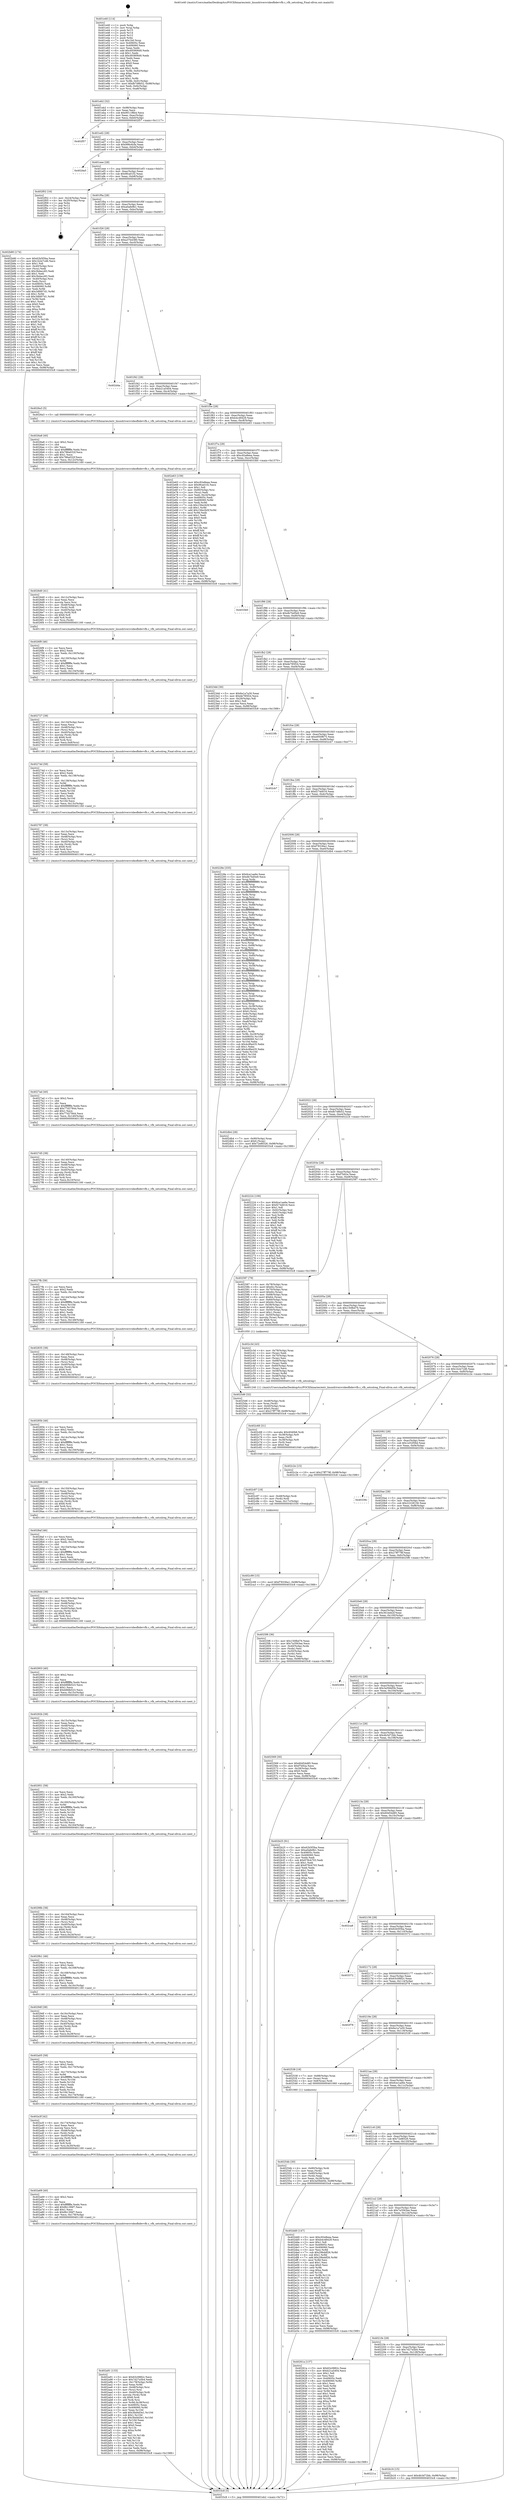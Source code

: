 digraph "0x401e40" {
  label = "0x401e40 (/mnt/c/Users/mathe/Desktop/tcc/POCII/binaries/extr_linuxdriversvideofbdevvfb.c_vfb_setcolreg_Final-ollvm.out::main(0))"
  labelloc = "t"
  node[shape=record]

  Entry [label="",width=0.3,height=0.3,shape=circle,fillcolor=black,style=filled]
  "0x401eb2" [label="{
     0x401eb2 [32]\l
     | [instrs]\l
     &nbsp;&nbsp;0x401eb2 \<+6\>: mov -0x98(%rbp),%eax\l
     &nbsp;&nbsp;0x401eb8 \<+2\>: mov %eax,%ecx\l
     &nbsp;&nbsp;0x401eba \<+6\>: sub $0x9011f8b4,%ecx\l
     &nbsp;&nbsp;0x401ec0 \<+6\>: mov %eax,-0xac(%rbp)\l
     &nbsp;&nbsp;0x401ec6 \<+6\>: mov %ecx,-0xb0(%rbp)\l
     &nbsp;&nbsp;0x401ecc \<+6\>: je 0000000000402f57 \<main+0x1117\>\l
  }"]
  "0x402f57" [label="{
     0x402f57\l
  }", style=dashed]
  "0x401ed2" [label="{
     0x401ed2 [28]\l
     | [instrs]\l
     &nbsp;&nbsp;0x401ed2 \<+5\>: jmp 0000000000401ed7 \<main+0x97\>\l
     &nbsp;&nbsp;0x401ed7 \<+6\>: mov -0xac(%rbp),%eax\l
     &nbsp;&nbsp;0x401edd \<+5\>: sub $0x996c6cfa,%eax\l
     &nbsp;&nbsp;0x401ee2 \<+6\>: mov %eax,-0xb4(%rbp)\l
     &nbsp;&nbsp;0x401ee8 \<+6\>: je 0000000000402da5 \<main+0xf65\>\l
  }"]
  Exit [label="",width=0.3,height=0.3,shape=circle,fillcolor=black,style=filled,peripheries=2]
  "0x402da5" [label="{
     0x402da5\l
  }", style=dashed]
  "0x401eee" [label="{
     0x401eee [28]\l
     | [instrs]\l
     &nbsp;&nbsp;0x401eee \<+5\>: jmp 0000000000401ef3 \<main+0xb3\>\l
     &nbsp;&nbsp;0x401ef3 \<+6\>: mov -0xac(%rbp),%eax\l
     &nbsp;&nbsp;0x401ef9 \<+5\>: sub $0x9fca01f2,%eax\l
     &nbsp;&nbsp;0x401efe \<+6\>: mov %eax,-0xb8(%rbp)\l
     &nbsp;&nbsp;0x401f04 \<+6\>: je 0000000000402f02 \<main+0x10c2\>\l
  }"]
  "0x402c99" [label="{
     0x402c99 [15]\l
     | [instrs]\l
     &nbsp;&nbsp;0x402c99 \<+10\>: movl $0xf78336a1,-0x98(%rbp)\l
     &nbsp;&nbsp;0x402ca3 \<+5\>: jmp 00000000004033c8 \<main+0x1588\>\l
  }"]
  "0x402f02" [label="{
     0x402f02 [16]\l
     | [instrs]\l
     &nbsp;&nbsp;0x402f02 \<+3\>: mov -0x24(%rbp),%eax\l
     &nbsp;&nbsp;0x402f05 \<+4\>: lea -0x20(%rbp),%rsp\l
     &nbsp;&nbsp;0x402f09 \<+1\>: pop %rbx\l
     &nbsp;&nbsp;0x402f0a \<+2\>: pop %r12\l
     &nbsp;&nbsp;0x402f0c \<+2\>: pop %r14\l
     &nbsp;&nbsp;0x402f0e \<+2\>: pop %r15\l
     &nbsp;&nbsp;0x402f10 \<+1\>: pop %rbp\l
     &nbsp;&nbsp;0x402f11 \<+1\>: ret\l
  }"]
  "0x401f0a" [label="{
     0x401f0a [28]\l
     | [instrs]\l
     &nbsp;&nbsp;0x401f0a \<+5\>: jmp 0000000000401f0f \<main+0xcf\>\l
     &nbsp;&nbsp;0x401f0f \<+6\>: mov -0xac(%rbp),%eax\l
     &nbsp;&nbsp;0x401f15 \<+5\>: sub $0xa0afe9b1,%eax\l
     &nbsp;&nbsp;0x401f1a \<+6\>: mov %eax,-0xbc(%rbp)\l
     &nbsp;&nbsp;0x401f20 \<+6\>: je 0000000000402b80 \<main+0xd40\>\l
  }"]
  "0x402c87" [label="{
     0x402c87 [18]\l
     | [instrs]\l
     &nbsp;&nbsp;0x402c87 \<+4\>: mov -0x48(%rbp),%rdi\l
     &nbsp;&nbsp;0x402c8b \<+3\>: mov (%rdi),%rdi\l
     &nbsp;&nbsp;0x402c8e \<+6\>: mov %eax,-0x17c(%rbp)\l
     &nbsp;&nbsp;0x402c94 \<+5\>: call 0000000000401030 \<free@plt\>\l
     | [calls]\l
     &nbsp;&nbsp;0x401030 \{1\} (unknown)\l
  }"]
  "0x402b80" [label="{
     0x402b80 [174]\l
     | [instrs]\l
     &nbsp;&nbsp;0x402b80 \<+5\>: mov $0x62b5f3ba,%eax\l
     &nbsp;&nbsp;0x402b85 \<+5\>: mov $0x1b2e7cd6,%ecx\l
     &nbsp;&nbsp;0x402b8a \<+2\>: mov $0x1,%dl\l
     &nbsp;&nbsp;0x402b8c \<+4\>: mov -0x40(%rbp),%rsi\l
     &nbsp;&nbsp;0x402b90 \<+2\>: mov (%rsi),%edi\l
     &nbsp;&nbsp;0x402b92 \<+6\>: sub $0x3bdacc83,%edi\l
     &nbsp;&nbsp;0x402b98 \<+3\>: add $0x1,%edi\l
     &nbsp;&nbsp;0x402b9b \<+6\>: add $0x3bdacc83,%edi\l
     &nbsp;&nbsp;0x402ba1 \<+4\>: mov -0x40(%rbp),%rsi\l
     &nbsp;&nbsp;0x402ba5 \<+2\>: mov %edi,(%rsi)\l
     &nbsp;&nbsp;0x402ba7 \<+7\>: mov 0x40605c,%edi\l
     &nbsp;&nbsp;0x402bae \<+8\>: mov 0x406060,%r8d\l
     &nbsp;&nbsp;0x402bb6 \<+3\>: mov %edi,%r9d\l
     &nbsp;&nbsp;0x402bb9 \<+7\>: add $0x3dfd07d1,%r9d\l
     &nbsp;&nbsp;0x402bc0 \<+4\>: sub $0x1,%r9d\l
     &nbsp;&nbsp;0x402bc4 \<+7\>: sub $0x3dfd07d1,%r9d\l
     &nbsp;&nbsp;0x402bcb \<+4\>: imul %r9d,%edi\l
     &nbsp;&nbsp;0x402bcf \<+3\>: and $0x1,%edi\l
     &nbsp;&nbsp;0x402bd2 \<+3\>: cmp $0x0,%edi\l
     &nbsp;&nbsp;0x402bd5 \<+4\>: sete %r10b\l
     &nbsp;&nbsp;0x402bd9 \<+4\>: cmp $0xa,%r8d\l
     &nbsp;&nbsp;0x402bdd \<+4\>: setl %r11b\l
     &nbsp;&nbsp;0x402be1 \<+3\>: mov %r10b,%bl\l
     &nbsp;&nbsp;0x402be4 \<+3\>: xor $0xff,%bl\l
     &nbsp;&nbsp;0x402be7 \<+3\>: mov %r11b,%r14b\l
     &nbsp;&nbsp;0x402bea \<+4\>: xor $0xff,%r14b\l
     &nbsp;&nbsp;0x402bee \<+3\>: xor $0x1,%dl\l
     &nbsp;&nbsp;0x402bf1 \<+3\>: mov %bl,%r15b\l
     &nbsp;&nbsp;0x402bf4 \<+4\>: and $0xff,%r15b\l
     &nbsp;&nbsp;0x402bf8 \<+3\>: and %dl,%r10b\l
     &nbsp;&nbsp;0x402bfb \<+3\>: mov %r14b,%r12b\l
     &nbsp;&nbsp;0x402bfe \<+4\>: and $0xff,%r12b\l
     &nbsp;&nbsp;0x402c02 \<+3\>: and %dl,%r11b\l
     &nbsp;&nbsp;0x402c05 \<+3\>: or %r10b,%r15b\l
     &nbsp;&nbsp;0x402c08 \<+3\>: or %r11b,%r12b\l
     &nbsp;&nbsp;0x402c0b \<+3\>: xor %r12b,%r15b\l
     &nbsp;&nbsp;0x402c0e \<+3\>: or %r14b,%bl\l
     &nbsp;&nbsp;0x402c11 \<+3\>: xor $0xff,%bl\l
     &nbsp;&nbsp;0x402c14 \<+3\>: or $0x1,%dl\l
     &nbsp;&nbsp;0x402c17 \<+2\>: and %dl,%bl\l
     &nbsp;&nbsp;0x402c19 \<+3\>: or %bl,%r15b\l
     &nbsp;&nbsp;0x402c1c \<+4\>: test $0x1,%r15b\l
     &nbsp;&nbsp;0x402c20 \<+3\>: cmovne %ecx,%eax\l
     &nbsp;&nbsp;0x402c23 \<+6\>: mov %eax,-0x98(%rbp)\l
     &nbsp;&nbsp;0x402c29 \<+5\>: jmp 00000000004033c8 \<main+0x1588\>\l
  }"]
  "0x401f26" [label="{
     0x401f26 [28]\l
     | [instrs]\l
     &nbsp;&nbsp;0x401f26 \<+5\>: jmp 0000000000401f2b \<main+0xeb\>\l
     &nbsp;&nbsp;0x401f2b \<+6\>: mov -0xac(%rbp),%eax\l
     &nbsp;&nbsp;0x401f31 \<+5\>: sub $0xa37b4380,%eax\l
     &nbsp;&nbsp;0x401f36 \<+6\>: mov %eax,-0xc0(%rbp)\l
     &nbsp;&nbsp;0x401f3c \<+6\>: je 0000000000402d4a \<main+0xf0a\>\l
  }"]
  "0x402c68" [label="{
     0x402c68 [31]\l
     | [instrs]\l
     &nbsp;&nbsp;0x402c68 \<+10\>: movabs $0x4040b6,%rdi\l
     &nbsp;&nbsp;0x402c72 \<+4\>: mov -0x38(%rbp),%r9\l
     &nbsp;&nbsp;0x402c76 \<+3\>: mov %eax,(%r9)\l
     &nbsp;&nbsp;0x402c79 \<+4\>: mov -0x38(%rbp),%r9\l
     &nbsp;&nbsp;0x402c7d \<+3\>: mov (%r9),%esi\l
     &nbsp;&nbsp;0x402c80 \<+2\>: mov $0x0,%al\l
     &nbsp;&nbsp;0x402c82 \<+5\>: call 0000000000401040 \<printf@plt\>\l
     | [calls]\l
     &nbsp;&nbsp;0x401040 \{1\} (unknown)\l
  }"]
  "0x402d4a" [label="{
     0x402d4a\l
  }", style=dashed]
  "0x401f42" [label="{
     0x401f42 [28]\l
     | [instrs]\l
     &nbsp;&nbsp;0x401f42 \<+5\>: jmp 0000000000401f47 \<main+0x107\>\l
     &nbsp;&nbsp;0x401f47 \<+6\>: mov -0xac(%rbp),%eax\l
     &nbsp;&nbsp;0x401f4d \<+5\>: sub $0xb21a5404,%eax\l
     &nbsp;&nbsp;0x401f52 \<+6\>: mov %eax,-0xc4(%rbp)\l
     &nbsp;&nbsp;0x401f58 \<+6\>: je 00000000004026a3 \<main+0x863\>\l
  }"]
  "0x40221a" [label="{
     0x40221a\l
  }", style=dashed]
  "0x4026a3" [label="{
     0x4026a3 [5]\l
     | [instrs]\l
     &nbsp;&nbsp;0x4026a3 \<+5\>: call 0000000000401160 \<next_i\>\l
     | [calls]\l
     &nbsp;&nbsp;0x401160 \{1\} (/mnt/c/Users/mathe/Desktop/tcc/POCII/binaries/extr_linuxdriversvideofbdevvfb.c_vfb_setcolreg_Final-ollvm.out::next_i)\l
  }"]
  "0x401f5e" [label="{
     0x401f5e [28]\l
     | [instrs]\l
     &nbsp;&nbsp;0x401f5e \<+5\>: jmp 0000000000401f63 \<main+0x123\>\l
     &nbsp;&nbsp;0x401f63 \<+6\>: mov -0xac(%rbp),%eax\l
     &nbsp;&nbsp;0x401f69 \<+5\>: sub $0xb4c48429,%eax\l
     &nbsp;&nbsp;0x401f6e \<+6\>: mov %eax,-0xc8(%rbp)\l
     &nbsp;&nbsp;0x401f74 \<+6\>: je 0000000000402e63 \<main+0x1023\>\l
  }"]
  "0x402b16" [label="{
     0x402b16 [15]\l
     | [instrs]\l
     &nbsp;&nbsp;0x402b16 \<+10\>: movl $0x4b3d72bb,-0x98(%rbp)\l
     &nbsp;&nbsp;0x402b20 \<+5\>: jmp 00000000004033c8 \<main+0x1588\>\l
  }"]
  "0x402e63" [label="{
     0x402e63 [159]\l
     | [instrs]\l
     &nbsp;&nbsp;0x402e63 \<+5\>: mov $0xc92e8eea,%eax\l
     &nbsp;&nbsp;0x402e68 \<+5\>: mov $0x9fca01f2,%ecx\l
     &nbsp;&nbsp;0x402e6d \<+2\>: mov $0x1,%dl\l
     &nbsp;&nbsp;0x402e6f \<+7\>: mov -0x90(%rbp),%rsi\l
     &nbsp;&nbsp;0x402e76 \<+2\>: mov (%rsi),%edi\l
     &nbsp;&nbsp;0x402e78 \<+3\>: mov %edi,-0x24(%rbp)\l
     &nbsp;&nbsp;0x402e7b \<+7\>: mov 0x40605c,%edi\l
     &nbsp;&nbsp;0x402e82 \<+8\>: mov 0x406060,%r8d\l
     &nbsp;&nbsp;0x402e8a \<+3\>: mov %edi,%r9d\l
     &nbsp;&nbsp;0x402e8d \<+7\>: sub $0x156e2b5f,%r9d\l
     &nbsp;&nbsp;0x402e94 \<+4\>: sub $0x1,%r9d\l
     &nbsp;&nbsp;0x402e98 \<+7\>: add $0x156e2b5f,%r9d\l
     &nbsp;&nbsp;0x402e9f \<+4\>: imul %r9d,%edi\l
     &nbsp;&nbsp;0x402ea3 \<+3\>: and $0x1,%edi\l
     &nbsp;&nbsp;0x402ea6 \<+3\>: cmp $0x0,%edi\l
     &nbsp;&nbsp;0x402ea9 \<+4\>: sete %r10b\l
     &nbsp;&nbsp;0x402ead \<+4\>: cmp $0xa,%r8d\l
     &nbsp;&nbsp;0x402eb1 \<+4\>: setl %r11b\l
     &nbsp;&nbsp;0x402eb5 \<+3\>: mov %r10b,%bl\l
     &nbsp;&nbsp;0x402eb8 \<+3\>: xor $0xff,%bl\l
     &nbsp;&nbsp;0x402ebb \<+3\>: mov %r11b,%r14b\l
     &nbsp;&nbsp;0x402ebe \<+4\>: xor $0xff,%r14b\l
     &nbsp;&nbsp;0x402ec2 \<+3\>: xor $0x0,%dl\l
     &nbsp;&nbsp;0x402ec5 \<+3\>: mov %bl,%r15b\l
     &nbsp;&nbsp;0x402ec8 \<+4\>: and $0x0,%r15b\l
     &nbsp;&nbsp;0x402ecc \<+3\>: and %dl,%r10b\l
     &nbsp;&nbsp;0x402ecf \<+3\>: mov %r14b,%r12b\l
     &nbsp;&nbsp;0x402ed2 \<+4\>: and $0x0,%r12b\l
     &nbsp;&nbsp;0x402ed6 \<+3\>: and %dl,%r11b\l
     &nbsp;&nbsp;0x402ed9 \<+3\>: or %r10b,%r15b\l
     &nbsp;&nbsp;0x402edc \<+3\>: or %r11b,%r12b\l
     &nbsp;&nbsp;0x402edf \<+3\>: xor %r12b,%r15b\l
     &nbsp;&nbsp;0x402ee2 \<+3\>: or %r14b,%bl\l
     &nbsp;&nbsp;0x402ee5 \<+3\>: xor $0xff,%bl\l
     &nbsp;&nbsp;0x402ee8 \<+3\>: or $0x0,%dl\l
     &nbsp;&nbsp;0x402eeb \<+2\>: and %dl,%bl\l
     &nbsp;&nbsp;0x402eed \<+3\>: or %bl,%r15b\l
     &nbsp;&nbsp;0x402ef0 \<+4\>: test $0x1,%r15b\l
     &nbsp;&nbsp;0x402ef4 \<+3\>: cmovne %ecx,%eax\l
     &nbsp;&nbsp;0x402ef7 \<+6\>: mov %eax,-0x98(%rbp)\l
     &nbsp;&nbsp;0x402efd \<+5\>: jmp 00000000004033c8 \<main+0x1588\>\l
  }"]
  "0x401f7a" [label="{
     0x401f7a [28]\l
     | [instrs]\l
     &nbsp;&nbsp;0x401f7a \<+5\>: jmp 0000000000401f7f \<main+0x13f\>\l
     &nbsp;&nbsp;0x401f7f \<+6\>: mov -0xac(%rbp),%eax\l
     &nbsp;&nbsp;0x401f85 \<+5\>: sub $0xc92e8eea,%eax\l
     &nbsp;&nbsp;0x401f8a \<+6\>: mov %eax,-0xcc(%rbp)\l
     &nbsp;&nbsp;0x401f90 \<+6\>: je 00000000004033b0 \<main+0x1570\>\l
  }"]
  "0x402a91" [label="{
     0x402a91 [133]\l
     | [instrs]\l
     &nbsp;&nbsp;0x402a91 \<+5\>: mov $0x63c0882c,%ecx\l
     &nbsp;&nbsp;0x402a96 \<+5\>: mov $0x7d27a5b4,%edx\l
     &nbsp;&nbsp;0x402a9b \<+7\>: mov -0x178(%rbp),%r9d\l
     &nbsp;&nbsp;0x402aa2 \<+4\>: imul %eax,%r9d\l
     &nbsp;&nbsp;0x402aa6 \<+4\>: mov -0x48(%rbp),%rsi\l
     &nbsp;&nbsp;0x402aaa \<+3\>: mov (%rsi),%rsi\l
     &nbsp;&nbsp;0x402aad \<+4\>: mov -0x40(%rbp),%rdi\l
     &nbsp;&nbsp;0x402ab1 \<+3\>: movslq (%rdi),%rdi\l
     &nbsp;&nbsp;0x402ab4 \<+4\>: shl $0x6,%rdi\l
     &nbsp;&nbsp;0x402ab8 \<+3\>: add %rdi,%rsi\l
     &nbsp;&nbsp;0x402abb \<+4\>: mov %r9d,0x38(%rsi)\l
     &nbsp;&nbsp;0x402abf \<+7\>: mov 0x40605c,%eax\l
     &nbsp;&nbsp;0x402ac6 \<+8\>: mov 0x406060,%r9d\l
     &nbsp;&nbsp;0x402ace \<+3\>: mov %eax,%r10d\l
     &nbsp;&nbsp;0x402ad1 \<+7\>: add $0x3bd4d3e1,%r10d\l
     &nbsp;&nbsp;0x402ad8 \<+4\>: sub $0x1,%r10d\l
     &nbsp;&nbsp;0x402adc \<+7\>: sub $0x3bd4d3e1,%r10d\l
     &nbsp;&nbsp;0x402ae3 \<+4\>: imul %r10d,%eax\l
     &nbsp;&nbsp;0x402ae7 \<+3\>: and $0x1,%eax\l
     &nbsp;&nbsp;0x402aea \<+3\>: cmp $0x0,%eax\l
     &nbsp;&nbsp;0x402aed \<+4\>: sete %r11b\l
     &nbsp;&nbsp;0x402af1 \<+4\>: cmp $0xa,%r9d\l
     &nbsp;&nbsp;0x402af5 \<+3\>: setl %bl\l
     &nbsp;&nbsp;0x402af8 \<+3\>: mov %r11b,%r14b\l
     &nbsp;&nbsp;0x402afb \<+3\>: and %bl,%r14b\l
     &nbsp;&nbsp;0x402afe \<+3\>: xor %bl,%r11b\l
     &nbsp;&nbsp;0x402b01 \<+3\>: or %r11b,%r14b\l
     &nbsp;&nbsp;0x402b04 \<+4\>: test $0x1,%r14b\l
     &nbsp;&nbsp;0x402b08 \<+3\>: cmovne %edx,%ecx\l
     &nbsp;&nbsp;0x402b0b \<+6\>: mov %ecx,-0x98(%rbp)\l
     &nbsp;&nbsp;0x402b11 \<+5\>: jmp 00000000004033c8 \<main+0x1588\>\l
  }"]
  "0x4033b0" [label="{
     0x4033b0\l
  }", style=dashed]
  "0x401f96" [label="{
     0x401f96 [28]\l
     | [instrs]\l
     &nbsp;&nbsp;0x401f96 \<+5\>: jmp 0000000000401f9b \<main+0x15b\>\l
     &nbsp;&nbsp;0x401f9b \<+6\>: mov -0xac(%rbp),%eax\l
     &nbsp;&nbsp;0x401fa1 \<+5\>: sub $0xdb7bd5e9,%eax\l
     &nbsp;&nbsp;0x401fa6 \<+6\>: mov %eax,-0xd0(%rbp)\l
     &nbsp;&nbsp;0x401fac \<+6\>: je 00000000004023dd \<main+0x59d\>\l
  }"]
  "0x402a69" [label="{
     0x402a69 [40]\l
     | [instrs]\l
     &nbsp;&nbsp;0x402a69 \<+5\>: mov $0x2,%ecx\l
     &nbsp;&nbsp;0x402a6e \<+1\>: cltd\l
     &nbsp;&nbsp;0x402a6f \<+2\>: idiv %ecx\l
     &nbsp;&nbsp;0x402a71 \<+6\>: imul $0xfffffffe,%edx,%ecx\l
     &nbsp;&nbsp;0x402a77 \<+6\>: add $0x8b13f4f7,%ecx\l
     &nbsp;&nbsp;0x402a7d \<+3\>: add $0x1,%ecx\l
     &nbsp;&nbsp;0x402a80 \<+6\>: sub $0x8b13f4f7,%ecx\l
     &nbsp;&nbsp;0x402a86 \<+6\>: mov %ecx,-0x178(%rbp)\l
     &nbsp;&nbsp;0x402a8c \<+5\>: call 0000000000401160 \<next_i\>\l
     | [calls]\l
     &nbsp;&nbsp;0x401160 \{1\} (/mnt/c/Users/mathe/Desktop/tcc/POCII/binaries/extr_linuxdriversvideofbdevvfb.c_vfb_setcolreg_Final-ollvm.out::next_i)\l
  }"]
  "0x4023dd" [label="{
     0x4023dd [30]\l
     | [instrs]\l
     &nbsp;&nbsp;0x4023dd \<+5\>: mov $0x6a1a7a30,%eax\l
     &nbsp;&nbsp;0x4023e2 \<+5\>: mov $0xde785f24,%ecx\l
     &nbsp;&nbsp;0x4023e7 \<+3\>: mov -0x29(%rbp),%dl\l
     &nbsp;&nbsp;0x4023ea \<+3\>: test $0x1,%dl\l
     &nbsp;&nbsp;0x4023ed \<+3\>: cmovne %ecx,%eax\l
     &nbsp;&nbsp;0x4023f0 \<+6\>: mov %eax,-0x98(%rbp)\l
     &nbsp;&nbsp;0x4023f6 \<+5\>: jmp 00000000004033c8 \<main+0x1588\>\l
  }"]
  "0x401fb2" [label="{
     0x401fb2 [28]\l
     | [instrs]\l
     &nbsp;&nbsp;0x401fb2 \<+5\>: jmp 0000000000401fb7 \<main+0x177\>\l
     &nbsp;&nbsp;0x401fb7 \<+6\>: mov -0xac(%rbp),%eax\l
     &nbsp;&nbsp;0x401fbd \<+5\>: sub $0xde785f24,%eax\l
     &nbsp;&nbsp;0x401fc2 \<+6\>: mov %eax,-0xd4(%rbp)\l
     &nbsp;&nbsp;0x401fc8 \<+6\>: je 00000000004023fb \<main+0x5bb\>\l
  }"]
  "0x402a3f" [label="{
     0x402a3f [42]\l
     | [instrs]\l
     &nbsp;&nbsp;0x402a3f \<+6\>: mov -0x174(%rbp),%ecx\l
     &nbsp;&nbsp;0x402a45 \<+3\>: imul %eax,%ecx\l
     &nbsp;&nbsp;0x402a48 \<+3\>: movslq %ecx,%rsi\l
     &nbsp;&nbsp;0x402a4b \<+4\>: mov -0x48(%rbp),%rdi\l
     &nbsp;&nbsp;0x402a4f \<+3\>: mov (%rdi),%rdi\l
     &nbsp;&nbsp;0x402a52 \<+4\>: mov -0x40(%rbp),%r8\l
     &nbsp;&nbsp;0x402a56 \<+3\>: movslq (%r8),%r8\l
     &nbsp;&nbsp;0x402a59 \<+4\>: shl $0x6,%r8\l
     &nbsp;&nbsp;0x402a5d \<+3\>: add %r8,%rdi\l
     &nbsp;&nbsp;0x402a60 \<+4\>: mov %rsi,0x30(%rdi)\l
     &nbsp;&nbsp;0x402a64 \<+5\>: call 0000000000401160 \<next_i\>\l
     | [calls]\l
     &nbsp;&nbsp;0x401160 \{1\} (/mnt/c/Users/mathe/Desktop/tcc/POCII/binaries/extr_linuxdriversvideofbdevvfb.c_vfb_setcolreg_Final-ollvm.out::next_i)\l
  }"]
  "0x4023fb" [label="{
     0x4023fb\l
  }", style=dashed]
  "0x401fce" [label="{
     0x401fce [28]\l
     | [instrs]\l
     &nbsp;&nbsp;0x401fce \<+5\>: jmp 0000000000401fd3 \<main+0x193\>\l
     &nbsp;&nbsp;0x401fd3 \<+6\>: mov -0xac(%rbp),%eax\l
     &nbsp;&nbsp;0x401fd9 \<+5\>: sub $0xe950f675,%eax\l
     &nbsp;&nbsp;0x401fde \<+6\>: mov %eax,-0xd8(%rbp)\l
     &nbsp;&nbsp;0x401fe4 \<+6\>: je 0000000000402cb7 \<main+0xe77\>\l
  }"]
  "0x402a05" [label="{
     0x402a05 [58]\l
     | [instrs]\l
     &nbsp;&nbsp;0x402a05 \<+2\>: xor %ecx,%ecx\l
     &nbsp;&nbsp;0x402a07 \<+5\>: mov $0x2,%edx\l
     &nbsp;&nbsp;0x402a0c \<+6\>: mov %edx,-0x170(%rbp)\l
     &nbsp;&nbsp;0x402a12 \<+1\>: cltd\l
     &nbsp;&nbsp;0x402a13 \<+7\>: mov -0x170(%rbp),%r9d\l
     &nbsp;&nbsp;0x402a1a \<+3\>: idiv %r9d\l
     &nbsp;&nbsp;0x402a1d \<+6\>: imul $0xfffffffe,%edx,%edx\l
     &nbsp;&nbsp;0x402a23 \<+3\>: mov %ecx,%r10d\l
     &nbsp;&nbsp;0x402a26 \<+3\>: sub %edx,%r10d\l
     &nbsp;&nbsp;0x402a29 \<+2\>: mov %ecx,%edx\l
     &nbsp;&nbsp;0x402a2b \<+3\>: sub $0x1,%edx\l
     &nbsp;&nbsp;0x402a2e \<+3\>: add %edx,%r10d\l
     &nbsp;&nbsp;0x402a31 \<+3\>: sub %r10d,%ecx\l
     &nbsp;&nbsp;0x402a34 \<+6\>: mov %ecx,-0x174(%rbp)\l
     &nbsp;&nbsp;0x402a3a \<+5\>: call 0000000000401160 \<next_i\>\l
     | [calls]\l
     &nbsp;&nbsp;0x401160 \{1\} (/mnt/c/Users/mathe/Desktop/tcc/POCII/binaries/extr_linuxdriversvideofbdevvfb.c_vfb_setcolreg_Final-ollvm.out::next_i)\l
  }"]
  "0x402cb7" [label="{
     0x402cb7\l
  }", style=dashed]
  "0x401fea" [label="{
     0x401fea [28]\l
     | [instrs]\l
     &nbsp;&nbsp;0x401fea \<+5\>: jmp 0000000000401fef \<main+0x1af\>\l
     &nbsp;&nbsp;0x401fef \<+6\>: mov -0xac(%rbp),%eax\l
     &nbsp;&nbsp;0x401ff5 \<+5\>: sub $0xf274d016,%eax\l
     &nbsp;&nbsp;0x401ffa \<+6\>: mov %eax,-0xdc(%rbp)\l
     &nbsp;&nbsp;0x402000 \<+6\>: je 000000000040228e \<main+0x44e\>\l
  }"]
  "0x4029df" [label="{
     0x4029df [38]\l
     | [instrs]\l
     &nbsp;&nbsp;0x4029df \<+6\>: mov -0x16c(%rbp),%ecx\l
     &nbsp;&nbsp;0x4029e5 \<+3\>: imul %eax,%ecx\l
     &nbsp;&nbsp;0x4029e8 \<+4\>: mov -0x48(%rbp),%rsi\l
     &nbsp;&nbsp;0x4029ec \<+3\>: mov (%rsi),%rsi\l
     &nbsp;&nbsp;0x4029ef \<+4\>: mov -0x40(%rbp),%rdi\l
     &nbsp;&nbsp;0x4029f3 \<+3\>: movslq (%rdi),%rdi\l
     &nbsp;&nbsp;0x4029f6 \<+4\>: shl $0x6,%rdi\l
     &nbsp;&nbsp;0x4029fa \<+3\>: add %rdi,%rsi\l
     &nbsp;&nbsp;0x4029fd \<+3\>: mov %ecx,0x28(%rsi)\l
     &nbsp;&nbsp;0x402a00 \<+5\>: call 0000000000401160 \<next_i\>\l
     | [calls]\l
     &nbsp;&nbsp;0x401160 \{1\} (/mnt/c/Users/mathe/Desktop/tcc/POCII/binaries/extr_linuxdriversvideofbdevvfb.c_vfb_setcolreg_Final-ollvm.out::next_i)\l
  }"]
  "0x40228e" [label="{
     0x40228e [335]\l
     | [instrs]\l
     &nbsp;&nbsp;0x40228e \<+5\>: mov $0x6ce1ae6e,%eax\l
     &nbsp;&nbsp;0x402293 \<+5\>: mov $0xdb7bd5e9,%ecx\l
     &nbsp;&nbsp;0x402298 \<+3\>: mov %rsp,%rdx\l
     &nbsp;&nbsp;0x40229b \<+4\>: add $0xfffffffffffffff0,%rdx\l
     &nbsp;&nbsp;0x40229f \<+3\>: mov %rdx,%rsp\l
     &nbsp;&nbsp;0x4022a2 \<+7\>: mov %rdx,-0x90(%rbp)\l
     &nbsp;&nbsp;0x4022a9 \<+3\>: mov %rsp,%rdx\l
     &nbsp;&nbsp;0x4022ac \<+4\>: add $0xfffffffffffffff0,%rdx\l
     &nbsp;&nbsp;0x4022b0 \<+3\>: mov %rdx,%rsp\l
     &nbsp;&nbsp;0x4022b3 \<+3\>: mov %rsp,%rsi\l
     &nbsp;&nbsp;0x4022b6 \<+4\>: add $0xfffffffffffffff0,%rsi\l
     &nbsp;&nbsp;0x4022ba \<+3\>: mov %rsi,%rsp\l
     &nbsp;&nbsp;0x4022bd \<+7\>: mov %rsi,-0x88(%rbp)\l
     &nbsp;&nbsp;0x4022c4 \<+3\>: mov %rsp,%rsi\l
     &nbsp;&nbsp;0x4022c7 \<+4\>: add $0xfffffffffffffff0,%rsi\l
     &nbsp;&nbsp;0x4022cb \<+3\>: mov %rsi,%rsp\l
     &nbsp;&nbsp;0x4022ce \<+4\>: mov %rsi,-0x80(%rbp)\l
     &nbsp;&nbsp;0x4022d2 \<+3\>: mov %rsp,%rsi\l
     &nbsp;&nbsp;0x4022d5 \<+4\>: add $0xfffffffffffffff0,%rsi\l
     &nbsp;&nbsp;0x4022d9 \<+3\>: mov %rsi,%rsp\l
     &nbsp;&nbsp;0x4022dc \<+4\>: mov %rsi,-0x78(%rbp)\l
     &nbsp;&nbsp;0x4022e0 \<+3\>: mov %rsp,%rsi\l
     &nbsp;&nbsp;0x4022e3 \<+4\>: add $0xfffffffffffffff0,%rsi\l
     &nbsp;&nbsp;0x4022e7 \<+3\>: mov %rsi,%rsp\l
     &nbsp;&nbsp;0x4022ea \<+4\>: mov %rsi,-0x70(%rbp)\l
     &nbsp;&nbsp;0x4022ee \<+3\>: mov %rsp,%rsi\l
     &nbsp;&nbsp;0x4022f1 \<+4\>: add $0xfffffffffffffff0,%rsi\l
     &nbsp;&nbsp;0x4022f5 \<+3\>: mov %rsi,%rsp\l
     &nbsp;&nbsp;0x4022f8 \<+4\>: mov %rsi,-0x68(%rbp)\l
     &nbsp;&nbsp;0x4022fc \<+3\>: mov %rsp,%rsi\l
     &nbsp;&nbsp;0x4022ff \<+4\>: add $0xfffffffffffffff0,%rsi\l
     &nbsp;&nbsp;0x402303 \<+3\>: mov %rsi,%rsp\l
     &nbsp;&nbsp;0x402306 \<+4\>: mov %rsi,-0x60(%rbp)\l
     &nbsp;&nbsp;0x40230a \<+3\>: mov %rsp,%rsi\l
     &nbsp;&nbsp;0x40230d \<+4\>: add $0xfffffffffffffff0,%rsi\l
     &nbsp;&nbsp;0x402311 \<+3\>: mov %rsi,%rsp\l
     &nbsp;&nbsp;0x402314 \<+4\>: mov %rsi,-0x58(%rbp)\l
     &nbsp;&nbsp;0x402318 \<+3\>: mov %rsp,%rsi\l
     &nbsp;&nbsp;0x40231b \<+4\>: add $0xfffffffffffffff0,%rsi\l
     &nbsp;&nbsp;0x40231f \<+3\>: mov %rsi,%rsp\l
     &nbsp;&nbsp;0x402322 \<+4\>: mov %rsi,-0x50(%rbp)\l
     &nbsp;&nbsp;0x402326 \<+3\>: mov %rsp,%rsi\l
     &nbsp;&nbsp;0x402329 \<+4\>: add $0xfffffffffffffff0,%rsi\l
     &nbsp;&nbsp;0x40232d \<+3\>: mov %rsi,%rsp\l
     &nbsp;&nbsp;0x402330 \<+4\>: mov %rsi,-0x48(%rbp)\l
     &nbsp;&nbsp;0x402334 \<+3\>: mov %rsp,%rsi\l
     &nbsp;&nbsp;0x402337 \<+4\>: add $0xfffffffffffffff0,%rsi\l
     &nbsp;&nbsp;0x40233b \<+3\>: mov %rsi,%rsp\l
     &nbsp;&nbsp;0x40233e \<+4\>: mov %rsi,-0x40(%rbp)\l
     &nbsp;&nbsp;0x402342 \<+3\>: mov %rsp,%rsi\l
     &nbsp;&nbsp;0x402345 \<+4\>: add $0xfffffffffffffff0,%rsi\l
     &nbsp;&nbsp;0x402349 \<+3\>: mov %rsi,%rsp\l
     &nbsp;&nbsp;0x40234c \<+4\>: mov %rsi,-0x38(%rbp)\l
     &nbsp;&nbsp;0x402350 \<+7\>: mov -0x90(%rbp),%rsi\l
     &nbsp;&nbsp;0x402357 \<+6\>: movl $0x0,(%rsi)\l
     &nbsp;&nbsp;0x40235d \<+6\>: mov -0x9c(%rbp),%edi\l
     &nbsp;&nbsp;0x402363 \<+2\>: mov %edi,(%rdx)\l
     &nbsp;&nbsp;0x402365 \<+7\>: mov -0x88(%rbp),%rsi\l
     &nbsp;&nbsp;0x40236c \<+7\>: mov -0xa8(%rbp),%r8\l
     &nbsp;&nbsp;0x402373 \<+3\>: mov %r8,(%rsi)\l
     &nbsp;&nbsp;0x402376 \<+3\>: cmpl $0x2,(%rdx)\l
     &nbsp;&nbsp;0x402379 \<+4\>: setne %r9b\l
     &nbsp;&nbsp;0x40237d \<+4\>: and $0x1,%r9b\l
     &nbsp;&nbsp;0x402381 \<+4\>: mov %r9b,-0x29(%rbp)\l
     &nbsp;&nbsp;0x402385 \<+8\>: mov 0x40605c,%r10d\l
     &nbsp;&nbsp;0x40238d \<+8\>: mov 0x406060,%r11d\l
     &nbsp;&nbsp;0x402395 \<+3\>: mov %r10d,%ebx\l
     &nbsp;&nbsp;0x402398 \<+6\>: sub $0x4c8fa435,%ebx\l
     &nbsp;&nbsp;0x40239e \<+3\>: sub $0x1,%ebx\l
     &nbsp;&nbsp;0x4023a1 \<+6\>: add $0x4c8fa435,%ebx\l
     &nbsp;&nbsp;0x4023a7 \<+4\>: imul %ebx,%r10d\l
     &nbsp;&nbsp;0x4023ab \<+4\>: and $0x1,%r10d\l
     &nbsp;&nbsp;0x4023af \<+4\>: cmp $0x0,%r10d\l
     &nbsp;&nbsp;0x4023b3 \<+4\>: sete %r9b\l
     &nbsp;&nbsp;0x4023b7 \<+4\>: cmp $0xa,%r11d\l
     &nbsp;&nbsp;0x4023bb \<+4\>: setl %r14b\l
     &nbsp;&nbsp;0x4023bf \<+3\>: mov %r9b,%r15b\l
     &nbsp;&nbsp;0x4023c2 \<+3\>: and %r14b,%r15b\l
     &nbsp;&nbsp;0x4023c5 \<+3\>: xor %r14b,%r9b\l
     &nbsp;&nbsp;0x4023c8 \<+3\>: or %r9b,%r15b\l
     &nbsp;&nbsp;0x4023cb \<+4\>: test $0x1,%r15b\l
     &nbsp;&nbsp;0x4023cf \<+3\>: cmovne %ecx,%eax\l
     &nbsp;&nbsp;0x4023d2 \<+6\>: mov %eax,-0x98(%rbp)\l
     &nbsp;&nbsp;0x4023d8 \<+5\>: jmp 00000000004033c8 \<main+0x1588\>\l
  }"]
  "0x402006" [label="{
     0x402006 [28]\l
     | [instrs]\l
     &nbsp;&nbsp;0x402006 \<+5\>: jmp 000000000040200b \<main+0x1cb\>\l
     &nbsp;&nbsp;0x40200b \<+6\>: mov -0xac(%rbp),%eax\l
     &nbsp;&nbsp;0x402011 \<+5\>: sub $0xf78336a1,%eax\l
     &nbsp;&nbsp;0x402016 \<+6\>: mov %eax,-0xe0(%rbp)\l
     &nbsp;&nbsp;0x40201c \<+6\>: je 0000000000402db4 \<main+0xf74\>\l
  }"]
  "0x4029b1" [label="{
     0x4029b1 [46]\l
     | [instrs]\l
     &nbsp;&nbsp;0x4029b1 \<+2\>: xor %ecx,%ecx\l
     &nbsp;&nbsp;0x4029b3 \<+5\>: mov $0x2,%edx\l
     &nbsp;&nbsp;0x4029b8 \<+6\>: mov %edx,-0x168(%rbp)\l
     &nbsp;&nbsp;0x4029be \<+1\>: cltd\l
     &nbsp;&nbsp;0x4029bf \<+7\>: mov -0x168(%rbp),%r9d\l
     &nbsp;&nbsp;0x4029c6 \<+3\>: idiv %r9d\l
     &nbsp;&nbsp;0x4029c9 \<+6\>: imul $0xfffffffe,%edx,%edx\l
     &nbsp;&nbsp;0x4029cf \<+3\>: sub $0x1,%ecx\l
     &nbsp;&nbsp;0x4029d2 \<+2\>: sub %ecx,%edx\l
     &nbsp;&nbsp;0x4029d4 \<+6\>: mov %edx,-0x16c(%rbp)\l
     &nbsp;&nbsp;0x4029da \<+5\>: call 0000000000401160 \<next_i\>\l
     | [calls]\l
     &nbsp;&nbsp;0x401160 \{1\} (/mnt/c/Users/mathe/Desktop/tcc/POCII/binaries/extr_linuxdriversvideofbdevvfb.c_vfb_setcolreg_Final-ollvm.out::next_i)\l
  }"]
  "0x402db4" [label="{
     0x402db4 [28]\l
     | [instrs]\l
     &nbsp;&nbsp;0x402db4 \<+7\>: mov -0x90(%rbp),%rax\l
     &nbsp;&nbsp;0x402dbb \<+6\>: movl $0x0,(%rax)\l
     &nbsp;&nbsp;0x402dc1 \<+10\>: movl $0x72e8f326,-0x98(%rbp)\l
     &nbsp;&nbsp;0x402dcb \<+5\>: jmp 00000000004033c8 \<main+0x1588\>\l
  }"]
  "0x402022" [label="{
     0x402022 [28]\l
     | [instrs]\l
     &nbsp;&nbsp;0x402022 \<+5\>: jmp 0000000000402027 \<main+0x1e7\>\l
     &nbsp;&nbsp;0x402027 \<+6\>: mov -0xac(%rbp),%eax\l
     &nbsp;&nbsp;0x40202d \<+5\>: sub $0xfb7d8b52,%eax\l
     &nbsp;&nbsp;0x402032 \<+6\>: mov %eax,-0xe4(%rbp)\l
     &nbsp;&nbsp;0x402038 \<+6\>: je 0000000000402224 \<main+0x3e4\>\l
  }"]
  "0x40298b" [label="{
     0x40298b [38]\l
     | [instrs]\l
     &nbsp;&nbsp;0x40298b \<+6\>: mov -0x164(%rbp),%ecx\l
     &nbsp;&nbsp;0x402991 \<+3\>: imul %eax,%ecx\l
     &nbsp;&nbsp;0x402994 \<+4\>: mov -0x48(%rbp),%rsi\l
     &nbsp;&nbsp;0x402998 \<+3\>: mov (%rsi),%rsi\l
     &nbsp;&nbsp;0x40299b \<+4\>: mov -0x40(%rbp),%rdi\l
     &nbsp;&nbsp;0x40299f \<+3\>: movslq (%rdi),%rdi\l
     &nbsp;&nbsp;0x4029a2 \<+4\>: shl $0x6,%rdi\l
     &nbsp;&nbsp;0x4029a6 \<+3\>: add %rdi,%rsi\l
     &nbsp;&nbsp;0x4029a9 \<+3\>: mov %ecx,0x24(%rsi)\l
     &nbsp;&nbsp;0x4029ac \<+5\>: call 0000000000401160 \<next_i\>\l
     | [calls]\l
     &nbsp;&nbsp;0x401160 \{1\} (/mnt/c/Users/mathe/Desktop/tcc/POCII/binaries/extr_linuxdriversvideofbdevvfb.c_vfb_setcolreg_Final-ollvm.out::next_i)\l
  }"]
  "0x402224" [label="{
     0x402224 [106]\l
     | [instrs]\l
     &nbsp;&nbsp;0x402224 \<+5\>: mov $0x6ce1ae6e,%eax\l
     &nbsp;&nbsp;0x402229 \<+5\>: mov $0xf274d016,%ecx\l
     &nbsp;&nbsp;0x40222e \<+2\>: mov $0x1,%dl\l
     &nbsp;&nbsp;0x402230 \<+7\>: mov -0x92(%rbp),%sil\l
     &nbsp;&nbsp;0x402237 \<+7\>: mov -0x91(%rbp),%dil\l
     &nbsp;&nbsp;0x40223e \<+3\>: mov %sil,%r8b\l
     &nbsp;&nbsp;0x402241 \<+4\>: xor $0xff,%r8b\l
     &nbsp;&nbsp;0x402245 \<+3\>: mov %dil,%r9b\l
     &nbsp;&nbsp;0x402248 \<+4\>: xor $0xff,%r9b\l
     &nbsp;&nbsp;0x40224c \<+3\>: xor $0x1,%dl\l
     &nbsp;&nbsp;0x40224f \<+3\>: mov %r8b,%r10b\l
     &nbsp;&nbsp;0x402252 \<+4\>: and $0xff,%r10b\l
     &nbsp;&nbsp;0x402256 \<+3\>: and %dl,%sil\l
     &nbsp;&nbsp;0x402259 \<+3\>: mov %r9b,%r11b\l
     &nbsp;&nbsp;0x40225c \<+4\>: and $0xff,%r11b\l
     &nbsp;&nbsp;0x402260 \<+3\>: and %dl,%dil\l
     &nbsp;&nbsp;0x402263 \<+3\>: or %sil,%r10b\l
     &nbsp;&nbsp;0x402266 \<+3\>: or %dil,%r11b\l
     &nbsp;&nbsp;0x402269 \<+3\>: xor %r11b,%r10b\l
     &nbsp;&nbsp;0x40226c \<+3\>: or %r9b,%r8b\l
     &nbsp;&nbsp;0x40226f \<+4\>: xor $0xff,%r8b\l
     &nbsp;&nbsp;0x402273 \<+3\>: or $0x1,%dl\l
     &nbsp;&nbsp;0x402276 \<+3\>: and %dl,%r8b\l
     &nbsp;&nbsp;0x402279 \<+3\>: or %r8b,%r10b\l
     &nbsp;&nbsp;0x40227c \<+4\>: test $0x1,%r10b\l
     &nbsp;&nbsp;0x402280 \<+3\>: cmovne %ecx,%eax\l
     &nbsp;&nbsp;0x402283 \<+6\>: mov %eax,-0x98(%rbp)\l
     &nbsp;&nbsp;0x402289 \<+5\>: jmp 00000000004033c8 \<main+0x1588\>\l
  }"]
  "0x40203e" [label="{
     0x40203e [28]\l
     | [instrs]\l
     &nbsp;&nbsp;0x40203e \<+5\>: jmp 0000000000402043 \<main+0x203\>\l
     &nbsp;&nbsp;0x402043 \<+6\>: mov -0xac(%rbp),%eax\l
     &nbsp;&nbsp;0x402049 \<+5\>: sub $0xf7b92a,%eax\l
     &nbsp;&nbsp;0x40204e \<+6\>: mov %eax,-0xe8(%rbp)\l
     &nbsp;&nbsp;0x402054 \<+6\>: je 0000000000402587 \<main+0x747\>\l
  }"]
  "0x4033c8" [label="{
     0x4033c8 [5]\l
     | [instrs]\l
     &nbsp;&nbsp;0x4033c8 \<+5\>: jmp 0000000000401eb2 \<main+0x72\>\l
  }"]
  "0x401e40" [label="{
     0x401e40 [114]\l
     | [instrs]\l
     &nbsp;&nbsp;0x401e40 \<+1\>: push %rbp\l
     &nbsp;&nbsp;0x401e41 \<+3\>: mov %rsp,%rbp\l
     &nbsp;&nbsp;0x401e44 \<+2\>: push %r15\l
     &nbsp;&nbsp;0x401e46 \<+2\>: push %r14\l
     &nbsp;&nbsp;0x401e48 \<+2\>: push %r12\l
     &nbsp;&nbsp;0x401e4a \<+1\>: push %rbx\l
     &nbsp;&nbsp;0x401e4b \<+7\>: sub $0x1b0,%rsp\l
     &nbsp;&nbsp;0x401e52 \<+7\>: mov 0x40605c,%eax\l
     &nbsp;&nbsp;0x401e59 \<+7\>: mov 0x406060,%ecx\l
     &nbsp;&nbsp;0x401e60 \<+2\>: mov %eax,%edx\l
     &nbsp;&nbsp;0x401e62 \<+6\>: add $0x493806d0,%edx\l
     &nbsp;&nbsp;0x401e68 \<+3\>: sub $0x1,%edx\l
     &nbsp;&nbsp;0x401e6b \<+6\>: sub $0x493806d0,%edx\l
     &nbsp;&nbsp;0x401e71 \<+3\>: imul %edx,%eax\l
     &nbsp;&nbsp;0x401e74 \<+3\>: and $0x1,%eax\l
     &nbsp;&nbsp;0x401e77 \<+3\>: cmp $0x0,%eax\l
     &nbsp;&nbsp;0x401e7a \<+4\>: sete %r8b\l
     &nbsp;&nbsp;0x401e7e \<+4\>: and $0x1,%r8b\l
     &nbsp;&nbsp;0x401e82 \<+7\>: mov %r8b,-0x92(%rbp)\l
     &nbsp;&nbsp;0x401e89 \<+3\>: cmp $0xa,%ecx\l
     &nbsp;&nbsp;0x401e8c \<+4\>: setl %r8b\l
     &nbsp;&nbsp;0x401e90 \<+4\>: and $0x1,%r8b\l
     &nbsp;&nbsp;0x401e94 \<+7\>: mov %r8b,-0x91(%rbp)\l
     &nbsp;&nbsp;0x401e9b \<+10\>: movl $0xfb7d8b52,-0x98(%rbp)\l
     &nbsp;&nbsp;0x401ea5 \<+6\>: mov %edi,-0x9c(%rbp)\l
     &nbsp;&nbsp;0x401eab \<+7\>: mov %rsi,-0xa8(%rbp)\l
  }"]
  "0x402951" [label="{
     0x402951 [58]\l
     | [instrs]\l
     &nbsp;&nbsp;0x402951 \<+2\>: xor %ecx,%ecx\l
     &nbsp;&nbsp;0x402953 \<+5\>: mov $0x2,%edx\l
     &nbsp;&nbsp;0x402958 \<+6\>: mov %edx,-0x160(%rbp)\l
     &nbsp;&nbsp;0x40295e \<+1\>: cltd\l
     &nbsp;&nbsp;0x40295f \<+7\>: mov -0x160(%rbp),%r9d\l
     &nbsp;&nbsp;0x402966 \<+3\>: idiv %r9d\l
     &nbsp;&nbsp;0x402969 \<+6\>: imul $0xfffffffe,%edx,%edx\l
     &nbsp;&nbsp;0x40296f \<+3\>: mov %ecx,%r10d\l
     &nbsp;&nbsp;0x402972 \<+3\>: sub %edx,%r10d\l
     &nbsp;&nbsp;0x402975 \<+2\>: mov %ecx,%edx\l
     &nbsp;&nbsp;0x402977 \<+3\>: sub $0x1,%edx\l
     &nbsp;&nbsp;0x40297a \<+3\>: add %edx,%r10d\l
     &nbsp;&nbsp;0x40297d \<+3\>: sub %r10d,%ecx\l
     &nbsp;&nbsp;0x402980 \<+6\>: mov %ecx,-0x164(%rbp)\l
     &nbsp;&nbsp;0x402986 \<+5\>: call 0000000000401160 \<next_i\>\l
     | [calls]\l
     &nbsp;&nbsp;0x401160 \{1\} (/mnt/c/Users/mathe/Desktop/tcc/POCII/binaries/extr_linuxdriversvideofbdevvfb.c_vfb_setcolreg_Final-ollvm.out::next_i)\l
  }"]
  "0x40292b" [label="{
     0x40292b [38]\l
     | [instrs]\l
     &nbsp;&nbsp;0x40292b \<+6\>: mov -0x15c(%rbp),%ecx\l
     &nbsp;&nbsp;0x402931 \<+3\>: imul %eax,%ecx\l
     &nbsp;&nbsp;0x402934 \<+4\>: mov -0x48(%rbp),%rsi\l
     &nbsp;&nbsp;0x402938 \<+3\>: mov (%rsi),%rsi\l
     &nbsp;&nbsp;0x40293b \<+4\>: mov -0x40(%rbp),%rdi\l
     &nbsp;&nbsp;0x40293f \<+3\>: movslq (%rdi),%rdi\l
     &nbsp;&nbsp;0x402942 \<+4\>: shl $0x6,%rdi\l
     &nbsp;&nbsp;0x402946 \<+3\>: add %rdi,%rsi\l
     &nbsp;&nbsp;0x402949 \<+3\>: mov %ecx,0x20(%rsi)\l
     &nbsp;&nbsp;0x40294c \<+5\>: call 0000000000401160 \<next_i\>\l
     | [calls]\l
     &nbsp;&nbsp;0x401160 \{1\} (/mnt/c/Users/mathe/Desktop/tcc/POCII/binaries/extr_linuxdriversvideofbdevvfb.c_vfb_setcolreg_Final-ollvm.out::next_i)\l
  }"]
  "0x402587" [label="{
     0x402587 [79]\l
     | [instrs]\l
     &nbsp;&nbsp;0x402587 \<+4\>: mov -0x78(%rbp),%rax\l
     &nbsp;&nbsp;0x40258b \<+6\>: movl $0x64,(%rax)\l
     &nbsp;&nbsp;0x402591 \<+4\>: mov -0x70(%rbp),%rax\l
     &nbsp;&nbsp;0x402595 \<+6\>: movl $0x64,(%rax)\l
     &nbsp;&nbsp;0x40259b \<+4\>: mov -0x68(%rbp),%rax\l
     &nbsp;&nbsp;0x40259f \<+6\>: movl $0x64,(%rax)\l
     &nbsp;&nbsp;0x4025a5 \<+4\>: mov -0x60(%rbp),%rax\l
     &nbsp;&nbsp;0x4025a9 \<+6\>: movl $0x64,(%rax)\l
     &nbsp;&nbsp;0x4025af \<+4\>: mov -0x58(%rbp),%rax\l
     &nbsp;&nbsp;0x4025b3 \<+6\>: movl $0x64,(%rax)\l
     &nbsp;&nbsp;0x4025b9 \<+4\>: mov -0x50(%rbp),%rax\l
     &nbsp;&nbsp;0x4025bd \<+6\>: movl $0x1,(%rax)\l
     &nbsp;&nbsp;0x4025c3 \<+4\>: mov -0x50(%rbp),%rax\l
     &nbsp;&nbsp;0x4025c7 \<+3\>: movslq (%rax),%rax\l
     &nbsp;&nbsp;0x4025ca \<+4\>: shl $0x6,%rax\l
     &nbsp;&nbsp;0x4025ce \<+3\>: mov %rax,%rdi\l
     &nbsp;&nbsp;0x4025d1 \<+5\>: call 0000000000401050 \<malloc@plt\>\l
     | [calls]\l
     &nbsp;&nbsp;0x401050 \{1\} (unknown)\l
  }"]
  "0x40205a" [label="{
     0x40205a [28]\l
     | [instrs]\l
     &nbsp;&nbsp;0x40205a \<+5\>: jmp 000000000040205f \<main+0x21f\>\l
     &nbsp;&nbsp;0x40205f \<+6\>: mov -0xac(%rbp),%eax\l
     &nbsp;&nbsp;0x402065 \<+5\>: sub $0x150fbd76,%eax\l
     &nbsp;&nbsp;0x40206a \<+6\>: mov %eax,-0xec(%rbp)\l
     &nbsp;&nbsp;0x402070 \<+6\>: je 0000000000402c3d \<main+0xdfd\>\l
  }"]
  "0x402903" [label="{
     0x402903 [40]\l
     | [instrs]\l
     &nbsp;&nbsp;0x402903 \<+5\>: mov $0x2,%ecx\l
     &nbsp;&nbsp;0x402908 \<+1\>: cltd\l
     &nbsp;&nbsp;0x402909 \<+2\>: idiv %ecx\l
     &nbsp;&nbsp;0x40290b \<+6\>: imul $0xfffffffe,%edx,%ecx\l
     &nbsp;&nbsp;0x402911 \<+6\>: sub $0xb6fdb523,%ecx\l
     &nbsp;&nbsp;0x402917 \<+3\>: add $0x1,%ecx\l
     &nbsp;&nbsp;0x40291a \<+6\>: add $0xb6fdb523,%ecx\l
     &nbsp;&nbsp;0x402920 \<+6\>: mov %ecx,-0x15c(%rbp)\l
     &nbsp;&nbsp;0x402926 \<+5\>: call 0000000000401160 \<next_i\>\l
     | [calls]\l
     &nbsp;&nbsp;0x401160 \{1\} (/mnt/c/Users/mathe/Desktop/tcc/POCII/binaries/extr_linuxdriversvideofbdevvfb.c_vfb_setcolreg_Final-ollvm.out::next_i)\l
  }"]
  "0x402c3d" [label="{
     0x402c3d [43]\l
     | [instrs]\l
     &nbsp;&nbsp;0x402c3d \<+4\>: mov -0x78(%rbp),%rax\l
     &nbsp;&nbsp;0x402c41 \<+2\>: mov (%rax),%edi\l
     &nbsp;&nbsp;0x402c43 \<+4\>: mov -0x70(%rbp),%rax\l
     &nbsp;&nbsp;0x402c47 \<+2\>: mov (%rax),%esi\l
     &nbsp;&nbsp;0x402c49 \<+4\>: mov -0x68(%rbp),%rax\l
     &nbsp;&nbsp;0x402c4d \<+2\>: mov (%rax),%edx\l
     &nbsp;&nbsp;0x402c4f \<+4\>: mov -0x60(%rbp),%rax\l
     &nbsp;&nbsp;0x402c53 \<+2\>: mov (%rax),%ecx\l
     &nbsp;&nbsp;0x402c55 \<+4\>: mov -0x58(%rbp),%rax\l
     &nbsp;&nbsp;0x402c59 \<+3\>: mov (%rax),%r8d\l
     &nbsp;&nbsp;0x402c5c \<+4\>: mov -0x48(%rbp),%rax\l
     &nbsp;&nbsp;0x402c60 \<+3\>: mov (%rax),%r9\l
     &nbsp;&nbsp;0x402c63 \<+5\>: call 0000000000401240 \<vfb_setcolreg\>\l
     | [calls]\l
     &nbsp;&nbsp;0x401240 \{1\} (/mnt/c/Users/mathe/Desktop/tcc/POCII/binaries/extr_linuxdriversvideofbdevvfb.c_vfb_setcolreg_Final-ollvm.out::vfb_setcolreg)\l
  }"]
  "0x402076" [label="{
     0x402076 [28]\l
     | [instrs]\l
     &nbsp;&nbsp;0x402076 \<+5\>: jmp 000000000040207b \<main+0x23b\>\l
     &nbsp;&nbsp;0x40207b \<+6\>: mov -0xac(%rbp),%eax\l
     &nbsp;&nbsp;0x402081 \<+5\>: sub $0x1b2e7cd6,%eax\l
     &nbsp;&nbsp;0x402086 \<+6\>: mov %eax,-0xf0(%rbp)\l
     &nbsp;&nbsp;0x40208c \<+6\>: je 0000000000402c2e \<main+0xdee\>\l
  }"]
  "0x4028dd" [label="{
     0x4028dd [38]\l
     | [instrs]\l
     &nbsp;&nbsp;0x4028dd \<+6\>: mov -0x158(%rbp),%ecx\l
     &nbsp;&nbsp;0x4028e3 \<+3\>: imul %eax,%ecx\l
     &nbsp;&nbsp;0x4028e6 \<+4\>: mov -0x48(%rbp),%rsi\l
     &nbsp;&nbsp;0x4028ea \<+3\>: mov (%rsi),%rsi\l
     &nbsp;&nbsp;0x4028ed \<+4\>: mov -0x40(%rbp),%rdi\l
     &nbsp;&nbsp;0x4028f1 \<+3\>: movslq (%rdi),%rdi\l
     &nbsp;&nbsp;0x4028f4 \<+4\>: shl $0x6,%rdi\l
     &nbsp;&nbsp;0x4028f8 \<+3\>: add %rdi,%rsi\l
     &nbsp;&nbsp;0x4028fb \<+3\>: mov %ecx,0x1c(%rsi)\l
     &nbsp;&nbsp;0x4028fe \<+5\>: call 0000000000401160 \<next_i\>\l
     | [calls]\l
     &nbsp;&nbsp;0x401160 \{1\} (/mnt/c/Users/mathe/Desktop/tcc/POCII/binaries/extr_linuxdriversvideofbdevvfb.c_vfb_setcolreg_Final-ollvm.out::next_i)\l
  }"]
  "0x402c2e" [label="{
     0x402c2e [15]\l
     | [instrs]\l
     &nbsp;&nbsp;0x402c2e \<+10\>: movl $0x27ff778f,-0x98(%rbp)\l
     &nbsp;&nbsp;0x402c38 \<+5\>: jmp 00000000004033c8 \<main+0x1588\>\l
  }"]
  "0x402092" [label="{
     0x402092 [28]\l
     | [instrs]\l
     &nbsp;&nbsp;0x402092 \<+5\>: jmp 0000000000402097 \<main+0x257\>\l
     &nbsp;&nbsp;0x402097 \<+6\>: mov -0xac(%rbp),%eax\l
     &nbsp;&nbsp;0x40209d \<+5\>: sub $0x1e52f56d,%eax\l
     &nbsp;&nbsp;0x4020a2 \<+6\>: mov %eax,-0xf4(%rbp)\l
     &nbsp;&nbsp;0x4020a8 \<+6\>: je 000000000040339c \<main+0x155c\>\l
  }"]
  "0x4028af" [label="{
     0x4028af [46]\l
     | [instrs]\l
     &nbsp;&nbsp;0x4028af \<+2\>: xor %ecx,%ecx\l
     &nbsp;&nbsp;0x4028b1 \<+5\>: mov $0x2,%edx\l
     &nbsp;&nbsp;0x4028b6 \<+6\>: mov %edx,-0x154(%rbp)\l
     &nbsp;&nbsp;0x4028bc \<+1\>: cltd\l
     &nbsp;&nbsp;0x4028bd \<+7\>: mov -0x154(%rbp),%r9d\l
     &nbsp;&nbsp;0x4028c4 \<+3\>: idiv %r9d\l
     &nbsp;&nbsp;0x4028c7 \<+6\>: imul $0xfffffffe,%edx,%edx\l
     &nbsp;&nbsp;0x4028cd \<+3\>: sub $0x1,%ecx\l
     &nbsp;&nbsp;0x4028d0 \<+2\>: sub %ecx,%edx\l
     &nbsp;&nbsp;0x4028d2 \<+6\>: mov %edx,-0x158(%rbp)\l
     &nbsp;&nbsp;0x4028d8 \<+5\>: call 0000000000401160 \<next_i\>\l
     | [calls]\l
     &nbsp;&nbsp;0x401160 \{1\} (/mnt/c/Users/mathe/Desktop/tcc/POCII/binaries/extr_linuxdriversvideofbdevvfb.c_vfb_setcolreg_Final-ollvm.out::next_i)\l
  }"]
  "0x40339c" [label="{
     0x40339c\l
  }", style=dashed]
  "0x4020ae" [label="{
     0x4020ae [28]\l
     | [instrs]\l
     &nbsp;&nbsp;0x4020ae \<+5\>: jmp 00000000004020b3 \<main+0x273\>\l
     &nbsp;&nbsp;0x4020b3 \<+6\>: mov -0xac(%rbp),%eax\l
     &nbsp;&nbsp;0x4020b9 \<+5\>: sub $0x22228156,%eax\l
     &nbsp;&nbsp;0x4020be \<+6\>: mov %eax,-0xf8(%rbp)\l
     &nbsp;&nbsp;0x4020c4 \<+6\>: je 0000000000402529 \<main+0x6e9\>\l
  }"]
  "0x402889" [label="{
     0x402889 [38]\l
     | [instrs]\l
     &nbsp;&nbsp;0x402889 \<+6\>: mov -0x150(%rbp),%ecx\l
     &nbsp;&nbsp;0x40288f \<+3\>: imul %eax,%ecx\l
     &nbsp;&nbsp;0x402892 \<+4\>: mov -0x48(%rbp),%rsi\l
     &nbsp;&nbsp;0x402896 \<+3\>: mov (%rsi),%rsi\l
     &nbsp;&nbsp;0x402899 \<+4\>: mov -0x40(%rbp),%rdi\l
     &nbsp;&nbsp;0x40289d \<+3\>: movslq (%rdi),%rdi\l
     &nbsp;&nbsp;0x4028a0 \<+4\>: shl $0x6,%rdi\l
     &nbsp;&nbsp;0x4028a4 \<+3\>: add %rdi,%rsi\l
     &nbsp;&nbsp;0x4028a7 \<+3\>: mov %ecx,0x18(%rsi)\l
     &nbsp;&nbsp;0x4028aa \<+5\>: call 0000000000401160 \<next_i\>\l
     | [calls]\l
     &nbsp;&nbsp;0x401160 \{1\} (/mnt/c/Users/mathe/Desktop/tcc/POCII/binaries/extr_linuxdriversvideofbdevvfb.c_vfb_setcolreg_Final-ollvm.out::next_i)\l
  }"]
  "0x402529" [label="{
     0x402529\l
  }", style=dashed]
  "0x4020ca" [label="{
     0x4020ca [28]\l
     | [instrs]\l
     &nbsp;&nbsp;0x4020ca \<+5\>: jmp 00000000004020cf \<main+0x28f\>\l
     &nbsp;&nbsp;0x4020cf \<+6\>: mov -0xac(%rbp),%eax\l
     &nbsp;&nbsp;0x4020d5 \<+5\>: sub $0x27ff778f,%eax\l
     &nbsp;&nbsp;0x4020da \<+6\>: mov %eax,-0xfc(%rbp)\l
     &nbsp;&nbsp;0x4020e0 \<+6\>: je 00000000004025f6 \<main+0x7b6\>\l
  }"]
  "0x40285b" [label="{
     0x40285b [46]\l
     | [instrs]\l
     &nbsp;&nbsp;0x40285b \<+2\>: xor %ecx,%ecx\l
     &nbsp;&nbsp;0x40285d \<+5\>: mov $0x2,%edx\l
     &nbsp;&nbsp;0x402862 \<+6\>: mov %edx,-0x14c(%rbp)\l
     &nbsp;&nbsp;0x402868 \<+1\>: cltd\l
     &nbsp;&nbsp;0x402869 \<+7\>: mov -0x14c(%rbp),%r9d\l
     &nbsp;&nbsp;0x402870 \<+3\>: idiv %r9d\l
     &nbsp;&nbsp;0x402873 \<+6\>: imul $0xfffffffe,%edx,%edx\l
     &nbsp;&nbsp;0x402879 \<+3\>: sub $0x1,%ecx\l
     &nbsp;&nbsp;0x40287c \<+2\>: sub %ecx,%edx\l
     &nbsp;&nbsp;0x40287e \<+6\>: mov %edx,-0x150(%rbp)\l
     &nbsp;&nbsp;0x402884 \<+5\>: call 0000000000401160 \<next_i\>\l
     | [calls]\l
     &nbsp;&nbsp;0x401160 \{1\} (/mnt/c/Users/mathe/Desktop/tcc/POCII/binaries/extr_linuxdriversvideofbdevvfb.c_vfb_setcolreg_Final-ollvm.out::next_i)\l
  }"]
  "0x4025f6" [label="{
     0x4025f6 [36]\l
     | [instrs]\l
     &nbsp;&nbsp;0x4025f6 \<+5\>: mov $0x150fbd76,%eax\l
     &nbsp;&nbsp;0x4025fb \<+5\>: mov $0x7a3563ee,%ecx\l
     &nbsp;&nbsp;0x402600 \<+4\>: mov -0x40(%rbp),%rdx\l
     &nbsp;&nbsp;0x402604 \<+2\>: mov (%rdx),%esi\l
     &nbsp;&nbsp;0x402606 \<+4\>: mov -0x50(%rbp),%rdx\l
     &nbsp;&nbsp;0x40260a \<+2\>: cmp (%rdx),%esi\l
     &nbsp;&nbsp;0x40260c \<+3\>: cmovl %ecx,%eax\l
     &nbsp;&nbsp;0x40260f \<+6\>: mov %eax,-0x98(%rbp)\l
     &nbsp;&nbsp;0x402615 \<+5\>: jmp 00000000004033c8 \<main+0x1588\>\l
  }"]
  "0x4020e6" [label="{
     0x4020e6 [28]\l
     | [instrs]\l
     &nbsp;&nbsp;0x4020e6 \<+5\>: jmp 00000000004020eb \<main+0x2ab\>\l
     &nbsp;&nbsp;0x4020eb \<+6\>: mov -0xac(%rbp),%eax\l
     &nbsp;&nbsp;0x4020f1 \<+5\>: sub $0x361beb2f,%eax\l
     &nbsp;&nbsp;0x4020f6 \<+6\>: mov %eax,-0x100(%rbp)\l
     &nbsp;&nbsp;0x4020fc \<+6\>: je 0000000000402484 \<main+0x644\>\l
  }"]
  "0x402835" [label="{
     0x402835 [38]\l
     | [instrs]\l
     &nbsp;&nbsp;0x402835 \<+6\>: mov -0x148(%rbp),%ecx\l
     &nbsp;&nbsp;0x40283b \<+3\>: imul %eax,%ecx\l
     &nbsp;&nbsp;0x40283e \<+4\>: mov -0x48(%rbp),%rsi\l
     &nbsp;&nbsp;0x402842 \<+3\>: mov (%rsi),%rsi\l
     &nbsp;&nbsp;0x402845 \<+4\>: mov -0x40(%rbp),%rdi\l
     &nbsp;&nbsp;0x402849 \<+3\>: movslq (%rdi),%rdi\l
     &nbsp;&nbsp;0x40284c \<+4\>: shl $0x6,%rdi\l
     &nbsp;&nbsp;0x402850 \<+3\>: add %rdi,%rsi\l
     &nbsp;&nbsp;0x402853 \<+3\>: mov %ecx,0x14(%rsi)\l
     &nbsp;&nbsp;0x402856 \<+5\>: call 0000000000401160 \<next_i\>\l
     | [calls]\l
     &nbsp;&nbsp;0x401160 \{1\} (/mnt/c/Users/mathe/Desktop/tcc/POCII/binaries/extr_linuxdriversvideofbdevvfb.c_vfb_setcolreg_Final-ollvm.out::next_i)\l
  }"]
  "0x402484" [label="{
     0x402484\l
  }", style=dashed]
  "0x402102" [label="{
     0x402102 [28]\l
     | [instrs]\l
     &nbsp;&nbsp;0x402102 \<+5\>: jmp 0000000000402107 \<main+0x2c7\>\l
     &nbsp;&nbsp;0x402107 \<+6\>: mov -0xac(%rbp),%eax\l
     &nbsp;&nbsp;0x40210d \<+5\>: sub $0x3a59dd5b,%eax\l
     &nbsp;&nbsp;0x402112 \<+6\>: mov %eax,-0x104(%rbp)\l
     &nbsp;&nbsp;0x402118 \<+6\>: je 0000000000402569 \<main+0x729\>\l
  }"]
  "0x4027fb" [label="{
     0x4027fb [58]\l
     | [instrs]\l
     &nbsp;&nbsp;0x4027fb \<+2\>: xor %ecx,%ecx\l
     &nbsp;&nbsp;0x4027fd \<+5\>: mov $0x2,%edx\l
     &nbsp;&nbsp;0x402802 \<+6\>: mov %edx,-0x144(%rbp)\l
     &nbsp;&nbsp;0x402808 \<+1\>: cltd\l
     &nbsp;&nbsp;0x402809 \<+7\>: mov -0x144(%rbp),%r9d\l
     &nbsp;&nbsp;0x402810 \<+3\>: idiv %r9d\l
     &nbsp;&nbsp;0x402813 \<+6\>: imul $0xfffffffe,%edx,%edx\l
     &nbsp;&nbsp;0x402819 \<+3\>: mov %ecx,%r10d\l
     &nbsp;&nbsp;0x40281c \<+3\>: sub %edx,%r10d\l
     &nbsp;&nbsp;0x40281f \<+2\>: mov %ecx,%edx\l
     &nbsp;&nbsp;0x402821 \<+3\>: sub $0x1,%edx\l
     &nbsp;&nbsp;0x402824 \<+3\>: add %edx,%r10d\l
     &nbsp;&nbsp;0x402827 \<+3\>: sub %r10d,%ecx\l
     &nbsp;&nbsp;0x40282a \<+6\>: mov %ecx,-0x148(%rbp)\l
     &nbsp;&nbsp;0x402830 \<+5\>: call 0000000000401160 \<next_i\>\l
     | [calls]\l
     &nbsp;&nbsp;0x401160 \{1\} (/mnt/c/Users/mathe/Desktop/tcc/POCII/binaries/extr_linuxdriversvideofbdevvfb.c_vfb_setcolreg_Final-ollvm.out::next_i)\l
  }"]
  "0x402569" [label="{
     0x402569 [30]\l
     | [instrs]\l
     &nbsp;&nbsp;0x402569 \<+5\>: mov $0x60d54d85,%eax\l
     &nbsp;&nbsp;0x40256e \<+5\>: mov $0xf7b92a,%ecx\l
     &nbsp;&nbsp;0x402573 \<+3\>: mov -0x28(%rbp),%edx\l
     &nbsp;&nbsp;0x402576 \<+3\>: cmp $0x0,%edx\l
     &nbsp;&nbsp;0x402579 \<+3\>: cmove %ecx,%eax\l
     &nbsp;&nbsp;0x40257c \<+6\>: mov %eax,-0x98(%rbp)\l
     &nbsp;&nbsp;0x402582 \<+5\>: jmp 00000000004033c8 \<main+0x1588\>\l
  }"]
  "0x40211e" [label="{
     0x40211e [28]\l
     | [instrs]\l
     &nbsp;&nbsp;0x40211e \<+5\>: jmp 0000000000402123 \<main+0x2e3\>\l
     &nbsp;&nbsp;0x402123 \<+6\>: mov -0xac(%rbp),%eax\l
     &nbsp;&nbsp;0x402129 \<+5\>: sub $0x4b3d72bb,%eax\l
     &nbsp;&nbsp;0x40212e \<+6\>: mov %eax,-0x108(%rbp)\l
     &nbsp;&nbsp;0x402134 \<+6\>: je 0000000000402b25 \<main+0xce5\>\l
  }"]
  "0x4027d5" [label="{
     0x4027d5 [38]\l
     | [instrs]\l
     &nbsp;&nbsp;0x4027d5 \<+6\>: mov -0x140(%rbp),%ecx\l
     &nbsp;&nbsp;0x4027db \<+3\>: imul %eax,%ecx\l
     &nbsp;&nbsp;0x4027de \<+4\>: mov -0x48(%rbp),%rsi\l
     &nbsp;&nbsp;0x4027e2 \<+3\>: mov (%rsi),%rsi\l
     &nbsp;&nbsp;0x4027e5 \<+4\>: mov -0x40(%rbp),%rdi\l
     &nbsp;&nbsp;0x4027e9 \<+3\>: movslq (%rdi),%rdi\l
     &nbsp;&nbsp;0x4027ec \<+4\>: shl $0x6,%rdi\l
     &nbsp;&nbsp;0x4027f0 \<+3\>: add %rdi,%rsi\l
     &nbsp;&nbsp;0x4027f3 \<+3\>: mov %ecx,0x10(%rsi)\l
     &nbsp;&nbsp;0x4027f6 \<+5\>: call 0000000000401160 \<next_i\>\l
     | [calls]\l
     &nbsp;&nbsp;0x401160 \{1\} (/mnt/c/Users/mathe/Desktop/tcc/POCII/binaries/extr_linuxdriversvideofbdevvfb.c_vfb_setcolreg_Final-ollvm.out::next_i)\l
  }"]
  "0x402b25" [label="{
     0x402b25 [91]\l
     | [instrs]\l
     &nbsp;&nbsp;0x402b25 \<+5\>: mov $0x62b5f3ba,%eax\l
     &nbsp;&nbsp;0x402b2a \<+5\>: mov $0xa0afe9b1,%ecx\l
     &nbsp;&nbsp;0x402b2f \<+7\>: mov 0x40605c,%edx\l
     &nbsp;&nbsp;0x402b36 \<+7\>: mov 0x406060,%esi\l
     &nbsp;&nbsp;0x402b3d \<+2\>: mov %edx,%edi\l
     &nbsp;&nbsp;0x402b3f \<+6\>: sub $0x978cb703,%edi\l
     &nbsp;&nbsp;0x402b45 \<+3\>: sub $0x1,%edi\l
     &nbsp;&nbsp;0x402b48 \<+6\>: add $0x978cb703,%edi\l
     &nbsp;&nbsp;0x402b4e \<+3\>: imul %edi,%edx\l
     &nbsp;&nbsp;0x402b51 \<+3\>: and $0x1,%edx\l
     &nbsp;&nbsp;0x402b54 \<+3\>: cmp $0x0,%edx\l
     &nbsp;&nbsp;0x402b57 \<+4\>: sete %r8b\l
     &nbsp;&nbsp;0x402b5b \<+3\>: cmp $0xa,%esi\l
     &nbsp;&nbsp;0x402b5e \<+4\>: setl %r9b\l
     &nbsp;&nbsp;0x402b62 \<+3\>: mov %r8b,%r10b\l
     &nbsp;&nbsp;0x402b65 \<+3\>: and %r9b,%r10b\l
     &nbsp;&nbsp;0x402b68 \<+3\>: xor %r9b,%r8b\l
     &nbsp;&nbsp;0x402b6b \<+3\>: or %r8b,%r10b\l
     &nbsp;&nbsp;0x402b6e \<+4\>: test $0x1,%r10b\l
     &nbsp;&nbsp;0x402b72 \<+3\>: cmovne %ecx,%eax\l
     &nbsp;&nbsp;0x402b75 \<+6\>: mov %eax,-0x98(%rbp)\l
     &nbsp;&nbsp;0x402b7b \<+5\>: jmp 00000000004033c8 \<main+0x1588\>\l
  }"]
  "0x40213a" [label="{
     0x40213a [28]\l
     | [instrs]\l
     &nbsp;&nbsp;0x40213a \<+5\>: jmp 000000000040213f \<main+0x2ff\>\l
     &nbsp;&nbsp;0x40213f \<+6\>: mov -0xac(%rbp),%eax\l
     &nbsp;&nbsp;0x402145 \<+5\>: sub $0x60d54d85,%eax\l
     &nbsp;&nbsp;0x40214a \<+6\>: mov %eax,-0x10c(%rbp)\l
     &nbsp;&nbsp;0x402150 \<+6\>: je 0000000000402ca8 \<main+0xe68\>\l
  }"]
  "0x4027ad" [label="{
     0x4027ad [40]\l
     | [instrs]\l
     &nbsp;&nbsp;0x4027ad \<+5\>: mov $0x2,%ecx\l
     &nbsp;&nbsp;0x4027b2 \<+1\>: cltd\l
     &nbsp;&nbsp;0x4027b3 \<+2\>: idiv %ecx\l
     &nbsp;&nbsp;0x4027b5 \<+6\>: imul $0xfffffffe,%edx,%ecx\l
     &nbsp;&nbsp;0x4027bb \<+6\>: add $0x77d27844,%ecx\l
     &nbsp;&nbsp;0x4027c1 \<+3\>: add $0x1,%ecx\l
     &nbsp;&nbsp;0x4027c4 \<+6\>: sub $0x77d27844,%ecx\l
     &nbsp;&nbsp;0x4027ca \<+6\>: mov %ecx,-0x140(%rbp)\l
     &nbsp;&nbsp;0x4027d0 \<+5\>: call 0000000000401160 \<next_i\>\l
     | [calls]\l
     &nbsp;&nbsp;0x401160 \{1\} (/mnt/c/Users/mathe/Desktop/tcc/POCII/binaries/extr_linuxdriversvideofbdevvfb.c_vfb_setcolreg_Final-ollvm.out::next_i)\l
  }"]
  "0x402ca8" [label="{
     0x402ca8\l
  }", style=dashed]
  "0x402156" [label="{
     0x402156 [28]\l
     | [instrs]\l
     &nbsp;&nbsp;0x402156 \<+5\>: jmp 000000000040215b \<main+0x31b\>\l
     &nbsp;&nbsp;0x40215b \<+6\>: mov -0xac(%rbp),%eax\l
     &nbsp;&nbsp;0x402161 \<+5\>: sub $0x62b5f3ba,%eax\l
     &nbsp;&nbsp;0x402166 \<+6\>: mov %eax,-0x110(%rbp)\l
     &nbsp;&nbsp;0x40216c \<+6\>: je 0000000000403372 \<main+0x1532\>\l
  }"]
  "0x402787" [label="{
     0x402787 [38]\l
     | [instrs]\l
     &nbsp;&nbsp;0x402787 \<+6\>: mov -0x13c(%rbp),%ecx\l
     &nbsp;&nbsp;0x40278d \<+3\>: imul %eax,%ecx\l
     &nbsp;&nbsp;0x402790 \<+4\>: mov -0x48(%rbp),%rsi\l
     &nbsp;&nbsp;0x402794 \<+3\>: mov (%rsi),%rsi\l
     &nbsp;&nbsp;0x402797 \<+4\>: mov -0x40(%rbp),%rdi\l
     &nbsp;&nbsp;0x40279b \<+3\>: movslq (%rdi),%rdi\l
     &nbsp;&nbsp;0x40279e \<+4\>: shl $0x6,%rdi\l
     &nbsp;&nbsp;0x4027a2 \<+3\>: add %rdi,%rsi\l
     &nbsp;&nbsp;0x4027a5 \<+3\>: mov %ecx,0xc(%rsi)\l
     &nbsp;&nbsp;0x4027a8 \<+5\>: call 0000000000401160 \<next_i\>\l
     | [calls]\l
     &nbsp;&nbsp;0x401160 \{1\} (/mnt/c/Users/mathe/Desktop/tcc/POCII/binaries/extr_linuxdriversvideofbdevvfb.c_vfb_setcolreg_Final-ollvm.out::next_i)\l
  }"]
  "0x403372" [label="{
     0x403372\l
  }", style=dashed]
  "0x402172" [label="{
     0x402172 [28]\l
     | [instrs]\l
     &nbsp;&nbsp;0x402172 \<+5\>: jmp 0000000000402177 \<main+0x337\>\l
     &nbsp;&nbsp;0x402177 \<+6\>: mov -0xac(%rbp),%eax\l
     &nbsp;&nbsp;0x40217d \<+5\>: sub $0x63c0882c,%eax\l
     &nbsp;&nbsp;0x402182 \<+6\>: mov %eax,-0x114(%rbp)\l
     &nbsp;&nbsp;0x402188 \<+6\>: je 0000000000402f78 \<main+0x1138\>\l
  }"]
  "0x40274d" [label="{
     0x40274d [58]\l
     | [instrs]\l
     &nbsp;&nbsp;0x40274d \<+2\>: xor %ecx,%ecx\l
     &nbsp;&nbsp;0x40274f \<+5\>: mov $0x2,%edx\l
     &nbsp;&nbsp;0x402754 \<+6\>: mov %edx,-0x138(%rbp)\l
     &nbsp;&nbsp;0x40275a \<+1\>: cltd\l
     &nbsp;&nbsp;0x40275b \<+7\>: mov -0x138(%rbp),%r9d\l
     &nbsp;&nbsp;0x402762 \<+3\>: idiv %r9d\l
     &nbsp;&nbsp;0x402765 \<+6\>: imul $0xfffffffe,%edx,%edx\l
     &nbsp;&nbsp;0x40276b \<+3\>: mov %ecx,%r10d\l
     &nbsp;&nbsp;0x40276e \<+3\>: sub %edx,%r10d\l
     &nbsp;&nbsp;0x402771 \<+2\>: mov %ecx,%edx\l
     &nbsp;&nbsp;0x402773 \<+3\>: sub $0x1,%edx\l
     &nbsp;&nbsp;0x402776 \<+3\>: add %edx,%r10d\l
     &nbsp;&nbsp;0x402779 \<+3\>: sub %r10d,%ecx\l
     &nbsp;&nbsp;0x40277c \<+6\>: mov %ecx,-0x13c(%rbp)\l
     &nbsp;&nbsp;0x402782 \<+5\>: call 0000000000401160 \<next_i\>\l
     | [calls]\l
     &nbsp;&nbsp;0x401160 \{1\} (/mnt/c/Users/mathe/Desktop/tcc/POCII/binaries/extr_linuxdriversvideofbdevvfb.c_vfb_setcolreg_Final-ollvm.out::next_i)\l
  }"]
  "0x402f78" [label="{
     0x402f78\l
  }", style=dashed]
  "0x40218e" [label="{
     0x40218e [28]\l
     | [instrs]\l
     &nbsp;&nbsp;0x40218e \<+5\>: jmp 0000000000402193 \<main+0x353\>\l
     &nbsp;&nbsp;0x402193 \<+6\>: mov -0xac(%rbp),%eax\l
     &nbsp;&nbsp;0x402199 \<+5\>: sub $0x6a1a7a30,%eax\l
     &nbsp;&nbsp;0x40219e \<+6\>: mov %eax,-0x118(%rbp)\l
     &nbsp;&nbsp;0x4021a4 \<+6\>: je 0000000000402538 \<main+0x6f8\>\l
  }"]
  "0x402727" [label="{
     0x402727 [38]\l
     | [instrs]\l
     &nbsp;&nbsp;0x402727 \<+6\>: mov -0x134(%rbp),%ecx\l
     &nbsp;&nbsp;0x40272d \<+3\>: imul %eax,%ecx\l
     &nbsp;&nbsp;0x402730 \<+4\>: mov -0x48(%rbp),%rsi\l
     &nbsp;&nbsp;0x402734 \<+3\>: mov (%rsi),%rsi\l
     &nbsp;&nbsp;0x402737 \<+4\>: mov -0x40(%rbp),%rdi\l
     &nbsp;&nbsp;0x40273b \<+3\>: movslq (%rdi),%rdi\l
     &nbsp;&nbsp;0x40273e \<+4\>: shl $0x6,%rdi\l
     &nbsp;&nbsp;0x402742 \<+3\>: add %rdi,%rsi\l
     &nbsp;&nbsp;0x402745 \<+3\>: mov %ecx,0x8(%rsi)\l
     &nbsp;&nbsp;0x402748 \<+5\>: call 0000000000401160 \<next_i\>\l
     | [calls]\l
     &nbsp;&nbsp;0x401160 \{1\} (/mnt/c/Users/mathe/Desktop/tcc/POCII/binaries/extr_linuxdriversvideofbdevvfb.c_vfb_setcolreg_Final-ollvm.out::next_i)\l
  }"]
  "0x402538" [label="{
     0x402538 [19]\l
     | [instrs]\l
     &nbsp;&nbsp;0x402538 \<+7\>: mov -0x88(%rbp),%rax\l
     &nbsp;&nbsp;0x40253f \<+3\>: mov (%rax),%rax\l
     &nbsp;&nbsp;0x402542 \<+4\>: mov 0x8(%rax),%rdi\l
     &nbsp;&nbsp;0x402546 \<+5\>: call 0000000000401060 \<atoi@plt\>\l
     | [calls]\l
     &nbsp;&nbsp;0x401060 \{1\} (unknown)\l
  }"]
  "0x4021aa" [label="{
     0x4021aa [28]\l
     | [instrs]\l
     &nbsp;&nbsp;0x4021aa \<+5\>: jmp 00000000004021af \<main+0x36f\>\l
     &nbsp;&nbsp;0x4021af \<+6\>: mov -0xac(%rbp),%eax\l
     &nbsp;&nbsp;0x4021b5 \<+5\>: sub $0x6ce1ae6e,%eax\l
     &nbsp;&nbsp;0x4021ba \<+6\>: mov %eax,-0x11c(%rbp)\l
     &nbsp;&nbsp;0x4021c0 \<+6\>: je 0000000000402f12 \<main+0x10d2\>\l
  }"]
  "0x40254b" [label="{
     0x40254b [30]\l
     | [instrs]\l
     &nbsp;&nbsp;0x40254b \<+4\>: mov -0x80(%rbp),%rdi\l
     &nbsp;&nbsp;0x40254f \<+2\>: mov %eax,(%rdi)\l
     &nbsp;&nbsp;0x402551 \<+4\>: mov -0x80(%rbp),%rdi\l
     &nbsp;&nbsp;0x402555 \<+2\>: mov (%rdi),%eax\l
     &nbsp;&nbsp;0x402557 \<+3\>: mov %eax,-0x28(%rbp)\l
     &nbsp;&nbsp;0x40255a \<+10\>: movl $0x3a59dd5b,-0x98(%rbp)\l
     &nbsp;&nbsp;0x402564 \<+5\>: jmp 00000000004033c8 \<main+0x1588\>\l
  }"]
  "0x4025d6" [label="{
     0x4025d6 [32]\l
     | [instrs]\l
     &nbsp;&nbsp;0x4025d6 \<+4\>: mov -0x48(%rbp),%rdi\l
     &nbsp;&nbsp;0x4025da \<+3\>: mov %rax,(%rdi)\l
     &nbsp;&nbsp;0x4025dd \<+4\>: mov -0x40(%rbp),%rax\l
     &nbsp;&nbsp;0x4025e1 \<+6\>: movl $0x0,(%rax)\l
     &nbsp;&nbsp;0x4025e7 \<+10\>: movl $0x27ff778f,-0x98(%rbp)\l
     &nbsp;&nbsp;0x4025f1 \<+5\>: jmp 00000000004033c8 \<main+0x1588\>\l
  }"]
  "0x4026f9" [label="{
     0x4026f9 [46]\l
     | [instrs]\l
     &nbsp;&nbsp;0x4026f9 \<+2\>: xor %ecx,%ecx\l
     &nbsp;&nbsp;0x4026fb \<+5\>: mov $0x2,%edx\l
     &nbsp;&nbsp;0x402700 \<+6\>: mov %edx,-0x130(%rbp)\l
     &nbsp;&nbsp;0x402706 \<+1\>: cltd\l
     &nbsp;&nbsp;0x402707 \<+7\>: mov -0x130(%rbp),%r9d\l
     &nbsp;&nbsp;0x40270e \<+3\>: idiv %r9d\l
     &nbsp;&nbsp;0x402711 \<+6\>: imul $0xfffffffe,%edx,%edx\l
     &nbsp;&nbsp;0x402717 \<+3\>: sub $0x1,%ecx\l
     &nbsp;&nbsp;0x40271a \<+2\>: sub %ecx,%edx\l
     &nbsp;&nbsp;0x40271c \<+6\>: mov %edx,-0x134(%rbp)\l
     &nbsp;&nbsp;0x402722 \<+5\>: call 0000000000401160 \<next_i\>\l
     | [calls]\l
     &nbsp;&nbsp;0x401160 \{1\} (/mnt/c/Users/mathe/Desktop/tcc/POCII/binaries/extr_linuxdriversvideofbdevvfb.c_vfb_setcolreg_Final-ollvm.out::next_i)\l
  }"]
  "0x402f12" [label="{
     0x402f12\l
  }", style=dashed]
  "0x4021c6" [label="{
     0x4021c6 [28]\l
     | [instrs]\l
     &nbsp;&nbsp;0x4021c6 \<+5\>: jmp 00000000004021cb \<main+0x38b\>\l
     &nbsp;&nbsp;0x4021cb \<+6\>: mov -0xac(%rbp),%eax\l
     &nbsp;&nbsp;0x4021d1 \<+5\>: sub $0x72e8f326,%eax\l
     &nbsp;&nbsp;0x4021d6 \<+6\>: mov %eax,-0x120(%rbp)\l
     &nbsp;&nbsp;0x4021dc \<+6\>: je 0000000000402dd0 \<main+0xf90\>\l
  }"]
  "0x4026d0" [label="{
     0x4026d0 [41]\l
     | [instrs]\l
     &nbsp;&nbsp;0x4026d0 \<+6\>: mov -0x12c(%rbp),%ecx\l
     &nbsp;&nbsp;0x4026d6 \<+3\>: imul %eax,%ecx\l
     &nbsp;&nbsp;0x4026d9 \<+3\>: movslq %ecx,%rsi\l
     &nbsp;&nbsp;0x4026dc \<+4\>: mov -0x48(%rbp),%rdi\l
     &nbsp;&nbsp;0x4026e0 \<+3\>: mov (%rdi),%rdi\l
     &nbsp;&nbsp;0x4026e3 \<+4\>: mov -0x40(%rbp),%r8\l
     &nbsp;&nbsp;0x4026e7 \<+3\>: movslq (%r8),%r8\l
     &nbsp;&nbsp;0x4026ea \<+4\>: shl $0x6,%r8\l
     &nbsp;&nbsp;0x4026ee \<+3\>: add %r8,%rdi\l
     &nbsp;&nbsp;0x4026f1 \<+3\>: mov %rsi,(%rdi)\l
     &nbsp;&nbsp;0x4026f4 \<+5\>: call 0000000000401160 \<next_i\>\l
     | [calls]\l
     &nbsp;&nbsp;0x401160 \{1\} (/mnt/c/Users/mathe/Desktop/tcc/POCII/binaries/extr_linuxdriversvideofbdevvfb.c_vfb_setcolreg_Final-ollvm.out::next_i)\l
  }"]
  "0x402dd0" [label="{
     0x402dd0 [147]\l
     | [instrs]\l
     &nbsp;&nbsp;0x402dd0 \<+5\>: mov $0xc92e8eea,%eax\l
     &nbsp;&nbsp;0x402dd5 \<+5\>: mov $0xb4c48429,%ecx\l
     &nbsp;&nbsp;0x402dda \<+2\>: mov $0x1,%dl\l
     &nbsp;&nbsp;0x402ddc \<+7\>: mov 0x40605c,%esi\l
     &nbsp;&nbsp;0x402de3 \<+7\>: mov 0x406060,%edi\l
     &nbsp;&nbsp;0x402dea \<+3\>: mov %esi,%r8d\l
     &nbsp;&nbsp;0x402ded \<+7\>: sub $0x29bddf26,%r8d\l
     &nbsp;&nbsp;0x402df4 \<+4\>: sub $0x1,%r8d\l
     &nbsp;&nbsp;0x402df8 \<+7\>: add $0x29bddf26,%r8d\l
     &nbsp;&nbsp;0x402dff \<+4\>: imul %r8d,%esi\l
     &nbsp;&nbsp;0x402e03 \<+3\>: and $0x1,%esi\l
     &nbsp;&nbsp;0x402e06 \<+3\>: cmp $0x0,%esi\l
     &nbsp;&nbsp;0x402e09 \<+4\>: sete %r9b\l
     &nbsp;&nbsp;0x402e0d \<+3\>: cmp $0xa,%edi\l
     &nbsp;&nbsp;0x402e10 \<+4\>: setl %r10b\l
     &nbsp;&nbsp;0x402e14 \<+3\>: mov %r9b,%r11b\l
     &nbsp;&nbsp;0x402e17 \<+4\>: xor $0xff,%r11b\l
     &nbsp;&nbsp;0x402e1b \<+3\>: mov %r10b,%bl\l
     &nbsp;&nbsp;0x402e1e \<+3\>: xor $0xff,%bl\l
     &nbsp;&nbsp;0x402e21 \<+3\>: xor $0x1,%dl\l
     &nbsp;&nbsp;0x402e24 \<+3\>: mov %r11b,%r14b\l
     &nbsp;&nbsp;0x402e27 \<+4\>: and $0xff,%r14b\l
     &nbsp;&nbsp;0x402e2b \<+3\>: and %dl,%r9b\l
     &nbsp;&nbsp;0x402e2e \<+3\>: mov %bl,%r15b\l
     &nbsp;&nbsp;0x402e31 \<+4\>: and $0xff,%r15b\l
     &nbsp;&nbsp;0x402e35 \<+3\>: and %dl,%r10b\l
     &nbsp;&nbsp;0x402e38 \<+3\>: or %r9b,%r14b\l
     &nbsp;&nbsp;0x402e3b \<+3\>: or %r10b,%r15b\l
     &nbsp;&nbsp;0x402e3e \<+3\>: xor %r15b,%r14b\l
     &nbsp;&nbsp;0x402e41 \<+3\>: or %bl,%r11b\l
     &nbsp;&nbsp;0x402e44 \<+4\>: xor $0xff,%r11b\l
     &nbsp;&nbsp;0x402e48 \<+3\>: or $0x1,%dl\l
     &nbsp;&nbsp;0x402e4b \<+3\>: and %dl,%r11b\l
     &nbsp;&nbsp;0x402e4e \<+3\>: or %r11b,%r14b\l
     &nbsp;&nbsp;0x402e51 \<+4\>: test $0x1,%r14b\l
     &nbsp;&nbsp;0x402e55 \<+3\>: cmovne %ecx,%eax\l
     &nbsp;&nbsp;0x402e58 \<+6\>: mov %eax,-0x98(%rbp)\l
     &nbsp;&nbsp;0x402e5e \<+5\>: jmp 00000000004033c8 \<main+0x1588\>\l
  }"]
  "0x4021e2" [label="{
     0x4021e2 [28]\l
     | [instrs]\l
     &nbsp;&nbsp;0x4021e2 \<+5\>: jmp 00000000004021e7 \<main+0x3a7\>\l
     &nbsp;&nbsp;0x4021e7 \<+6\>: mov -0xac(%rbp),%eax\l
     &nbsp;&nbsp;0x4021ed \<+5\>: sub $0x7a3563ee,%eax\l
     &nbsp;&nbsp;0x4021f2 \<+6\>: mov %eax,-0x124(%rbp)\l
     &nbsp;&nbsp;0x4021f8 \<+6\>: je 000000000040261a \<main+0x7da\>\l
  }"]
  "0x4026a8" [label="{
     0x4026a8 [40]\l
     | [instrs]\l
     &nbsp;&nbsp;0x4026a8 \<+5\>: mov $0x2,%ecx\l
     &nbsp;&nbsp;0x4026ad \<+1\>: cltd\l
     &nbsp;&nbsp;0x4026ae \<+2\>: idiv %ecx\l
     &nbsp;&nbsp;0x4026b0 \<+6\>: imul $0xfffffffe,%edx,%ecx\l
     &nbsp;&nbsp;0x4026b6 \<+6\>: sub $0x786a032f,%ecx\l
     &nbsp;&nbsp;0x4026bc \<+3\>: add $0x1,%ecx\l
     &nbsp;&nbsp;0x4026bf \<+6\>: add $0x786a032f,%ecx\l
     &nbsp;&nbsp;0x4026c5 \<+6\>: mov %ecx,-0x12c(%rbp)\l
     &nbsp;&nbsp;0x4026cb \<+5\>: call 0000000000401160 \<next_i\>\l
     | [calls]\l
     &nbsp;&nbsp;0x401160 \{1\} (/mnt/c/Users/mathe/Desktop/tcc/POCII/binaries/extr_linuxdriversvideofbdevvfb.c_vfb_setcolreg_Final-ollvm.out::next_i)\l
  }"]
  "0x40261a" [label="{
     0x40261a [137]\l
     | [instrs]\l
     &nbsp;&nbsp;0x40261a \<+5\>: mov $0x63c0882c,%eax\l
     &nbsp;&nbsp;0x40261f \<+5\>: mov $0xb21a5404,%ecx\l
     &nbsp;&nbsp;0x402624 \<+2\>: mov $0x1,%dl\l
     &nbsp;&nbsp;0x402626 \<+2\>: xor %esi,%esi\l
     &nbsp;&nbsp;0x402628 \<+7\>: mov 0x40605c,%edi\l
     &nbsp;&nbsp;0x40262f \<+8\>: mov 0x406060,%r8d\l
     &nbsp;&nbsp;0x402637 \<+3\>: sub $0x1,%esi\l
     &nbsp;&nbsp;0x40263a \<+3\>: mov %edi,%r9d\l
     &nbsp;&nbsp;0x40263d \<+3\>: add %esi,%r9d\l
     &nbsp;&nbsp;0x402640 \<+4\>: imul %r9d,%edi\l
     &nbsp;&nbsp;0x402644 \<+3\>: and $0x1,%edi\l
     &nbsp;&nbsp;0x402647 \<+3\>: cmp $0x0,%edi\l
     &nbsp;&nbsp;0x40264a \<+4\>: sete %r10b\l
     &nbsp;&nbsp;0x40264e \<+4\>: cmp $0xa,%r8d\l
     &nbsp;&nbsp;0x402652 \<+4\>: setl %r11b\l
     &nbsp;&nbsp;0x402656 \<+3\>: mov %r10b,%bl\l
     &nbsp;&nbsp;0x402659 \<+3\>: xor $0xff,%bl\l
     &nbsp;&nbsp;0x40265c \<+3\>: mov %r11b,%r14b\l
     &nbsp;&nbsp;0x40265f \<+4\>: xor $0xff,%r14b\l
     &nbsp;&nbsp;0x402663 \<+3\>: xor $0x0,%dl\l
     &nbsp;&nbsp;0x402666 \<+3\>: mov %bl,%r15b\l
     &nbsp;&nbsp;0x402669 \<+4\>: and $0x0,%r15b\l
     &nbsp;&nbsp;0x40266d \<+3\>: and %dl,%r10b\l
     &nbsp;&nbsp;0x402670 \<+3\>: mov %r14b,%r12b\l
     &nbsp;&nbsp;0x402673 \<+4\>: and $0x0,%r12b\l
     &nbsp;&nbsp;0x402677 \<+3\>: and %dl,%r11b\l
     &nbsp;&nbsp;0x40267a \<+3\>: or %r10b,%r15b\l
     &nbsp;&nbsp;0x40267d \<+3\>: or %r11b,%r12b\l
     &nbsp;&nbsp;0x402680 \<+3\>: xor %r12b,%r15b\l
     &nbsp;&nbsp;0x402683 \<+3\>: or %r14b,%bl\l
     &nbsp;&nbsp;0x402686 \<+3\>: xor $0xff,%bl\l
     &nbsp;&nbsp;0x402689 \<+3\>: or $0x0,%dl\l
     &nbsp;&nbsp;0x40268c \<+2\>: and %dl,%bl\l
     &nbsp;&nbsp;0x40268e \<+3\>: or %bl,%r15b\l
     &nbsp;&nbsp;0x402691 \<+4\>: test $0x1,%r15b\l
     &nbsp;&nbsp;0x402695 \<+3\>: cmovne %ecx,%eax\l
     &nbsp;&nbsp;0x402698 \<+6\>: mov %eax,-0x98(%rbp)\l
     &nbsp;&nbsp;0x40269e \<+5\>: jmp 00000000004033c8 \<main+0x1588\>\l
  }"]
  "0x4021fe" [label="{
     0x4021fe [28]\l
     | [instrs]\l
     &nbsp;&nbsp;0x4021fe \<+5\>: jmp 0000000000402203 \<main+0x3c3\>\l
     &nbsp;&nbsp;0x402203 \<+6\>: mov -0xac(%rbp),%eax\l
     &nbsp;&nbsp;0x402209 \<+5\>: sub $0x7d27a5b4,%eax\l
     &nbsp;&nbsp;0x40220e \<+6\>: mov %eax,-0x128(%rbp)\l
     &nbsp;&nbsp;0x402214 \<+6\>: je 0000000000402b16 \<main+0xcd6\>\l
  }"]
  Entry -> "0x401e40" [label=" 1"]
  "0x401eb2" -> "0x402f57" [label=" 0"]
  "0x401eb2" -> "0x401ed2" [label=" 19"]
  "0x402f02" -> Exit [label=" 1"]
  "0x401ed2" -> "0x402da5" [label=" 0"]
  "0x401ed2" -> "0x401eee" [label=" 19"]
  "0x402e63" -> "0x4033c8" [label=" 1"]
  "0x401eee" -> "0x402f02" [label=" 1"]
  "0x401eee" -> "0x401f0a" [label=" 18"]
  "0x402dd0" -> "0x4033c8" [label=" 1"]
  "0x401f0a" -> "0x402b80" [label=" 1"]
  "0x401f0a" -> "0x401f26" [label=" 17"]
  "0x402db4" -> "0x4033c8" [label=" 1"]
  "0x401f26" -> "0x402d4a" [label=" 0"]
  "0x401f26" -> "0x401f42" [label=" 17"]
  "0x402c99" -> "0x4033c8" [label=" 1"]
  "0x401f42" -> "0x4026a3" [label=" 1"]
  "0x401f42" -> "0x401f5e" [label=" 16"]
  "0x402c87" -> "0x402c99" [label=" 1"]
  "0x401f5e" -> "0x402e63" [label=" 1"]
  "0x401f5e" -> "0x401f7a" [label=" 15"]
  "0x402c68" -> "0x402c87" [label=" 1"]
  "0x401f7a" -> "0x4033b0" [label=" 0"]
  "0x401f7a" -> "0x401f96" [label=" 15"]
  "0x402c2e" -> "0x4033c8" [label=" 1"]
  "0x401f96" -> "0x4023dd" [label=" 1"]
  "0x401f96" -> "0x401fb2" [label=" 14"]
  "0x402b80" -> "0x4033c8" [label=" 1"]
  "0x401fb2" -> "0x4023fb" [label=" 0"]
  "0x401fb2" -> "0x401fce" [label=" 14"]
  "0x402b25" -> "0x4033c8" [label=" 1"]
  "0x401fce" -> "0x402cb7" [label=" 0"]
  "0x401fce" -> "0x401fea" [label=" 14"]
  "0x402b16" -> "0x4033c8" [label=" 1"]
  "0x401fea" -> "0x40228e" [label=" 1"]
  "0x401fea" -> "0x402006" [label=" 13"]
  "0x4021fe" -> "0x40221a" [label=" 0"]
  "0x402006" -> "0x402db4" [label=" 1"]
  "0x402006" -> "0x402022" [label=" 12"]
  "0x4021fe" -> "0x402b16" [label=" 1"]
  "0x402022" -> "0x402224" [label=" 1"]
  "0x402022" -> "0x40203e" [label=" 11"]
  "0x402224" -> "0x4033c8" [label=" 1"]
  "0x401e40" -> "0x401eb2" [label=" 1"]
  "0x4033c8" -> "0x401eb2" [label=" 18"]
  "0x402c3d" -> "0x402c68" [label=" 1"]
  "0x40228e" -> "0x4033c8" [label=" 1"]
  "0x4023dd" -> "0x4033c8" [label=" 1"]
  "0x402a91" -> "0x4033c8" [label=" 1"]
  "0x40203e" -> "0x402587" [label=" 1"]
  "0x40203e" -> "0x40205a" [label=" 10"]
  "0x402a69" -> "0x402a91" [label=" 1"]
  "0x40205a" -> "0x402c3d" [label=" 1"]
  "0x40205a" -> "0x402076" [label=" 9"]
  "0x402a3f" -> "0x402a69" [label=" 1"]
  "0x402076" -> "0x402c2e" [label=" 1"]
  "0x402076" -> "0x402092" [label=" 8"]
  "0x402a05" -> "0x402a3f" [label=" 1"]
  "0x402092" -> "0x40339c" [label=" 0"]
  "0x402092" -> "0x4020ae" [label=" 8"]
  "0x4029df" -> "0x402a05" [label=" 1"]
  "0x4020ae" -> "0x402529" [label=" 0"]
  "0x4020ae" -> "0x4020ca" [label=" 8"]
  "0x4029b1" -> "0x4029df" [label=" 1"]
  "0x4020ca" -> "0x4025f6" [label=" 2"]
  "0x4020ca" -> "0x4020e6" [label=" 6"]
  "0x40298b" -> "0x4029b1" [label=" 1"]
  "0x4020e6" -> "0x402484" [label=" 0"]
  "0x4020e6" -> "0x402102" [label=" 6"]
  "0x402951" -> "0x40298b" [label=" 1"]
  "0x402102" -> "0x402569" [label=" 1"]
  "0x402102" -> "0x40211e" [label=" 5"]
  "0x40292b" -> "0x402951" [label=" 1"]
  "0x40211e" -> "0x402b25" [label=" 1"]
  "0x40211e" -> "0x40213a" [label=" 4"]
  "0x402903" -> "0x40292b" [label=" 1"]
  "0x40213a" -> "0x402ca8" [label=" 0"]
  "0x40213a" -> "0x402156" [label=" 4"]
  "0x4028dd" -> "0x402903" [label=" 1"]
  "0x402156" -> "0x403372" [label=" 0"]
  "0x402156" -> "0x402172" [label=" 4"]
  "0x4028af" -> "0x4028dd" [label=" 1"]
  "0x402172" -> "0x402f78" [label=" 0"]
  "0x402172" -> "0x40218e" [label=" 4"]
  "0x402889" -> "0x4028af" [label=" 1"]
  "0x40218e" -> "0x402538" [label=" 1"]
  "0x40218e" -> "0x4021aa" [label=" 3"]
  "0x402538" -> "0x40254b" [label=" 1"]
  "0x40254b" -> "0x4033c8" [label=" 1"]
  "0x402569" -> "0x4033c8" [label=" 1"]
  "0x402587" -> "0x4025d6" [label=" 1"]
  "0x4025d6" -> "0x4033c8" [label=" 1"]
  "0x4025f6" -> "0x4033c8" [label=" 2"]
  "0x40285b" -> "0x402889" [label=" 1"]
  "0x4021aa" -> "0x402f12" [label=" 0"]
  "0x4021aa" -> "0x4021c6" [label=" 3"]
  "0x402835" -> "0x40285b" [label=" 1"]
  "0x4021c6" -> "0x402dd0" [label=" 1"]
  "0x4021c6" -> "0x4021e2" [label=" 2"]
  "0x4027fb" -> "0x402835" [label=" 1"]
  "0x4021e2" -> "0x40261a" [label=" 1"]
  "0x4021e2" -> "0x4021fe" [label=" 1"]
  "0x40261a" -> "0x4033c8" [label=" 1"]
  "0x4026a3" -> "0x4026a8" [label=" 1"]
  "0x4026a8" -> "0x4026d0" [label=" 1"]
  "0x4026d0" -> "0x4026f9" [label=" 1"]
  "0x4026f9" -> "0x402727" [label=" 1"]
  "0x402727" -> "0x40274d" [label=" 1"]
  "0x40274d" -> "0x402787" [label=" 1"]
  "0x402787" -> "0x4027ad" [label=" 1"]
  "0x4027ad" -> "0x4027d5" [label=" 1"]
  "0x4027d5" -> "0x4027fb" [label=" 1"]
}
